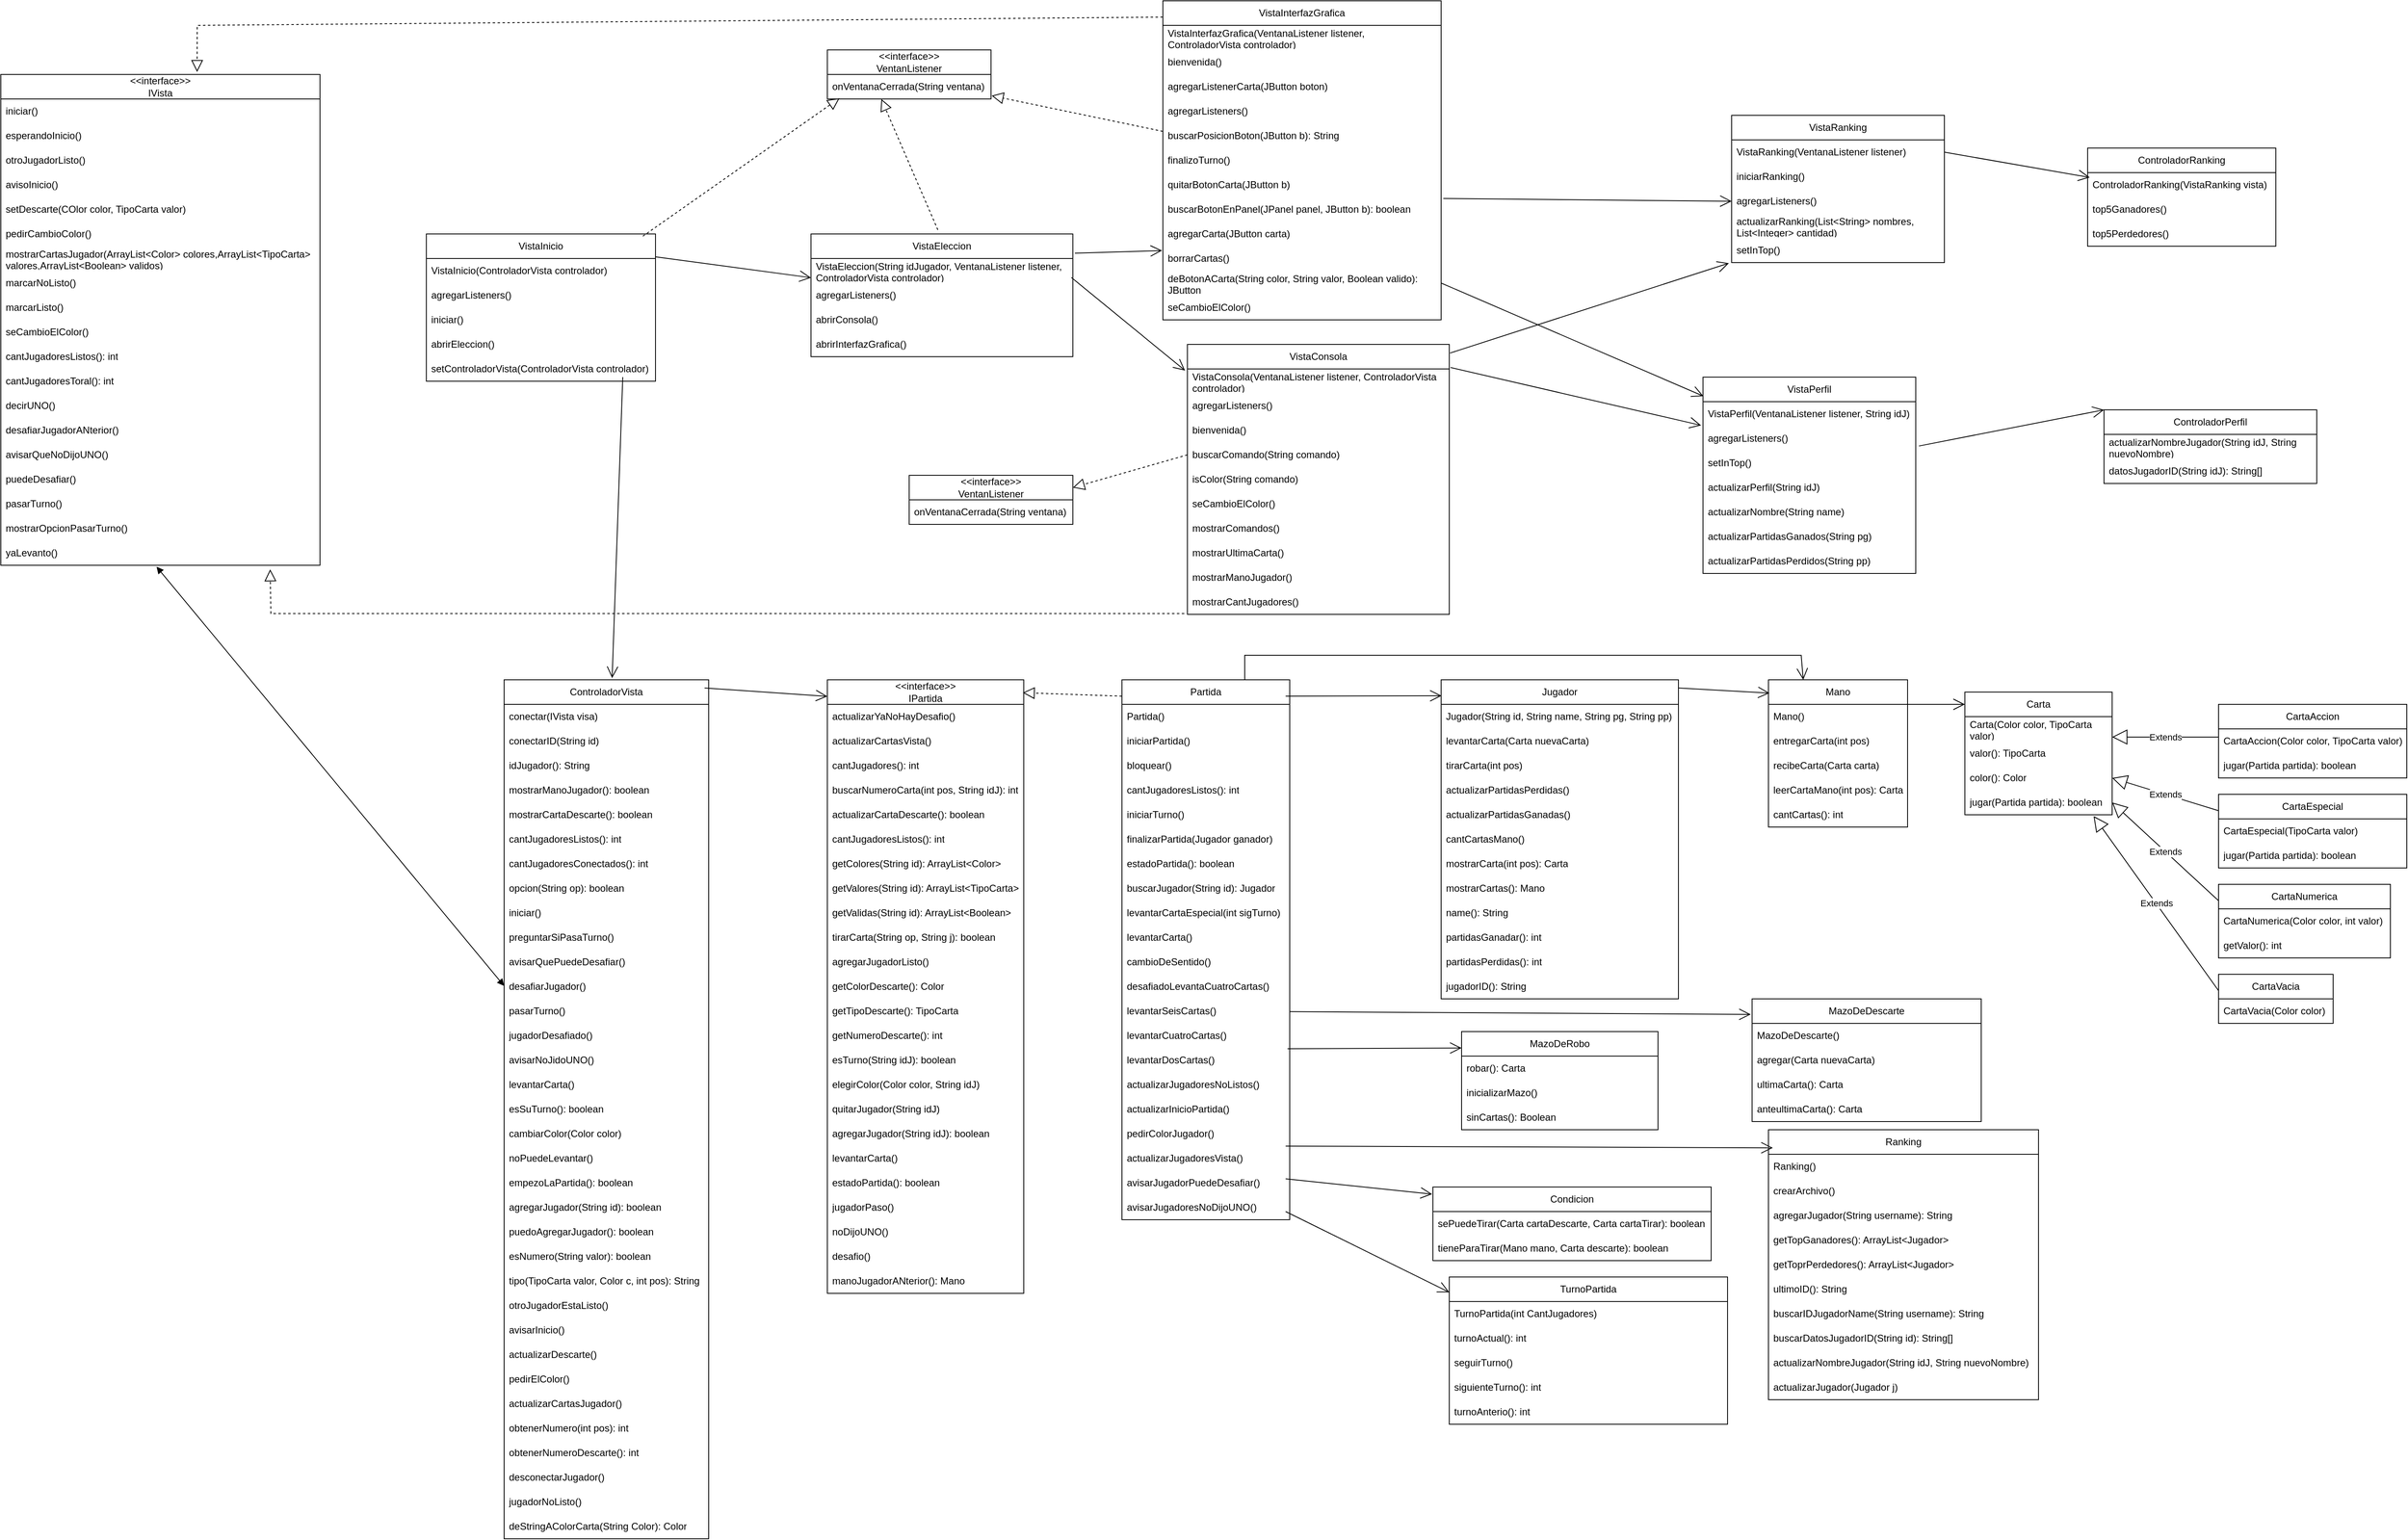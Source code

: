 <mxfile version="24.7.17">
  <diagram name="Página-1" id="-tQlswUNqJCANV342sFl">
    <mxGraphModel dx="3428" dy="3067" grid="1" gridSize="10" guides="1" tooltips="1" connect="1" arrows="1" fold="1" page="1" pageScale="1" pageWidth="827" pageHeight="1169" math="0" shadow="0">
      <root>
        <mxCell id="0" />
        <mxCell id="1" parent="0" />
        <mxCell id="iV-AyZ_ddUfWpIoz6IGY-5" value="ControladorRanking" style="swimlane;fontStyle=0;childLayout=stackLayout;horizontal=1;startSize=30;horizontalStack=0;resizeParent=1;resizeParentMax=0;resizeLast=0;collapsible=1;marginBottom=0;whiteSpace=wrap;html=1;" vertex="1" parent="1">
          <mxGeometry x="2560" y="-910" width="230" height="120" as="geometry" />
        </mxCell>
        <mxCell id="iV-AyZ_ddUfWpIoz6IGY-6" value="ControladorRanking(VistaRanking vista)" style="text;strokeColor=none;fillColor=none;align=left;verticalAlign=middle;spacingLeft=4;spacingRight=4;overflow=hidden;points=[[0,0.5],[1,0.5]];portConstraint=eastwest;rotatable=0;whiteSpace=wrap;html=1;" vertex="1" parent="iV-AyZ_ddUfWpIoz6IGY-5">
          <mxGeometry y="30" width="230" height="30" as="geometry" />
        </mxCell>
        <mxCell id="iV-AyZ_ddUfWpIoz6IGY-7" value="top5Ganadores()" style="text;strokeColor=none;fillColor=none;align=left;verticalAlign=middle;spacingLeft=4;spacingRight=4;overflow=hidden;points=[[0,0.5],[1,0.5]];portConstraint=eastwest;rotatable=0;whiteSpace=wrap;html=1;" vertex="1" parent="iV-AyZ_ddUfWpIoz6IGY-5">
          <mxGeometry y="60" width="230" height="30" as="geometry" />
        </mxCell>
        <mxCell id="iV-AyZ_ddUfWpIoz6IGY-8" value="top5Perdedores()" style="text;strokeColor=none;fillColor=none;align=left;verticalAlign=middle;spacingLeft=4;spacingRight=4;overflow=hidden;points=[[0,0.5],[1,0.5]];portConstraint=eastwest;rotatable=0;whiteSpace=wrap;html=1;" vertex="1" parent="iV-AyZ_ddUfWpIoz6IGY-5">
          <mxGeometry y="90" width="230" height="30" as="geometry" />
        </mxCell>
        <mxCell id="iV-AyZ_ddUfWpIoz6IGY-12" value="ControladorVista" style="swimlane;fontStyle=0;childLayout=stackLayout;horizontal=1;startSize=30;horizontalStack=0;resizeParent=1;resizeParentMax=0;resizeLast=0;collapsible=1;marginBottom=0;whiteSpace=wrap;html=1;" vertex="1" parent="1">
          <mxGeometry x="625" y="-260" width="250" height="1050" as="geometry" />
        </mxCell>
        <mxCell id="iV-AyZ_ddUfWpIoz6IGY-13" value="conectar(IVista visa)" style="text;strokeColor=none;fillColor=none;align=left;verticalAlign=middle;spacingLeft=4;spacingRight=4;overflow=hidden;points=[[0,0.5],[1,0.5]];portConstraint=eastwest;rotatable=0;whiteSpace=wrap;html=1;" vertex="1" parent="iV-AyZ_ddUfWpIoz6IGY-12">
          <mxGeometry y="30" width="250" height="30" as="geometry" />
        </mxCell>
        <mxCell id="iV-AyZ_ddUfWpIoz6IGY-14" value="conectarID(String id)" style="text;strokeColor=none;fillColor=none;align=left;verticalAlign=middle;spacingLeft=4;spacingRight=4;overflow=hidden;points=[[0,0.5],[1,0.5]];portConstraint=eastwest;rotatable=0;whiteSpace=wrap;html=1;" vertex="1" parent="iV-AyZ_ddUfWpIoz6IGY-12">
          <mxGeometry y="60" width="250" height="30" as="geometry" />
        </mxCell>
        <mxCell id="iV-AyZ_ddUfWpIoz6IGY-15" value="idJugador(): String" style="text;strokeColor=none;fillColor=none;align=left;verticalAlign=middle;spacingLeft=4;spacingRight=4;overflow=hidden;points=[[0,0.5],[1,0.5]];portConstraint=eastwest;rotatable=0;whiteSpace=wrap;html=1;" vertex="1" parent="iV-AyZ_ddUfWpIoz6IGY-12">
          <mxGeometry y="90" width="250" height="30" as="geometry" />
        </mxCell>
        <mxCell id="iV-AyZ_ddUfWpIoz6IGY-18" value="mostrarManoJugador(): boolean" style="text;strokeColor=none;fillColor=none;align=left;verticalAlign=middle;spacingLeft=4;spacingRight=4;overflow=hidden;points=[[0,0.5],[1,0.5]];portConstraint=eastwest;rotatable=0;whiteSpace=wrap;html=1;" vertex="1" parent="iV-AyZ_ddUfWpIoz6IGY-12">
          <mxGeometry y="120" width="250" height="30" as="geometry" />
        </mxCell>
        <mxCell id="iV-AyZ_ddUfWpIoz6IGY-20" value="mostrarCartaDescarte(): boolean" style="text;strokeColor=none;fillColor=none;align=left;verticalAlign=middle;spacingLeft=4;spacingRight=4;overflow=hidden;points=[[0,0.5],[1,0.5]];portConstraint=eastwest;rotatable=0;whiteSpace=wrap;html=1;" vertex="1" parent="iV-AyZ_ddUfWpIoz6IGY-12">
          <mxGeometry y="150" width="250" height="30" as="geometry" />
        </mxCell>
        <mxCell id="iV-AyZ_ddUfWpIoz6IGY-19" value="cantJugadoresListos(): int" style="text;strokeColor=none;fillColor=none;align=left;verticalAlign=middle;spacingLeft=4;spacingRight=4;overflow=hidden;points=[[0,0.5],[1,0.5]];portConstraint=eastwest;rotatable=0;whiteSpace=wrap;html=1;" vertex="1" parent="iV-AyZ_ddUfWpIoz6IGY-12">
          <mxGeometry y="180" width="250" height="30" as="geometry" />
        </mxCell>
        <mxCell id="iV-AyZ_ddUfWpIoz6IGY-17" value="cantJugadoresConectados(): int" style="text;strokeColor=none;fillColor=none;align=left;verticalAlign=middle;spacingLeft=4;spacingRight=4;overflow=hidden;points=[[0,0.5],[1,0.5]];portConstraint=eastwest;rotatable=0;whiteSpace=wrap;html=1;" vertex="1" parent="iV-AyZ_ddUfWpIoz6IGY-12">
          <mxGeometry y="210" width="250" height="30" as="geometry" />
        </mxCell>
        <mxCell id="iV-AyZ_ddUfWpIoz6IGY-16" value="opcion(String op): boolean" style="text;strokeColor=none;fillColor=none;align=left;verticalAlign=middle;spacingLeft=4;spacingRight=4;overflow=hidden;points=[[0,0.5],[1,0.5]];portConstraint=eastwest;rotatable=0;whiteSpace=wrap;html=1;" vertex="1" parent="iV-AyZ_ddUfWpIoz6IGY-12">
          <mxGeometry y="240" width="250" height="30" as="geometry" />
        </mxCell>
        <mxCell id="iV-AyZ_ddUfWpIoz6IGY-23" value="iniciar()" style="text;strokeColor=none;fillColor=none;align=left;verticalAlign=middle;spacingLeft=4;spacingRight=4;overflow=hidden;points=[[0,0.5],[1,0.5]];portConstraint=eastwest;rotatable=0;whiteSpace=wrap;html=1;" vertex="1" parent="iV-AyZ_ddUfWpIoz6IGY-12">
          <mxGeometry y="270" width="250" height="30" as="geometry" />
        </mxCell>
        <mxCell id="iV-AyZ_ddUfWpIoz6IGY-25" value="preguntarSiPasaTurno()" style="text;strokeColor=none;fillColor=none;align=left;verticalAlign=middle;spacingLeft=4;spacingRight=4;overflow=hidden;points=[[0,0.5],[1,0.5]];portConstraint=eastwest;rotatable=0;whiteSpace=wrap;html=1;" vertex="1" parent="iV-AyZ_ddUfWpIoz6IGY-12">
          <mxGeometry y="300" width="250" height="30" as="geometry" />
        </mxCell>
        <mxCell id="iV-AyZ_ddUfWpIoz6IGY-26" value="avisarQuePuedeDesafiar()" style="text;strokeColor=none;fillColor=none;align=left;verticalAlign=middle;spacingLeft=4;spacingRight=4;overflow=hidden;points=[[0,0.5],[1,0.5]];portConstraint=eastwest;rotatable=0;whiteSpace=wrap;html=1;" vertex="1" parent="iV-AyZ_ddUfWpIoz6IGY-12">
          <mxGeometry y="330" width="250" height="30" as="geometry" />
        </mxCell>
        <mxCell id="iV-AyZ_ddUfWpIoz6IGY-24" value="desafiarJugador()" style="text;strokeColor=none;fillColor=none;align=left;verticalAlign=middle;spacingLeft=4;spacingRight=4;overflow=hidden;points=[[0,0.5],[1,0.5]];portConstraint=eastwest;rotatable=0;whiteSpace=wrap;html=1;" vertex="1" parent="iV-AyZ_ddUfWpIoz6IGY-12">
          <mxGeometry y="360" width="250" height="30" as="geometry" />
        </mxCell>
        <mxCell id="iV-AyZ_ddUfWpIoz6IGY-22" value="pasarTurno()" style="text;strokeColor=none;fillColor=none;align=left;verticalAlign=middle;spacingLeft=4;spacingRight=4;overflow=hidden;points=[[0,0.5],[1,0.5]];portConstraint=eastwest;rotatable=0;whiteSpace=wrap;html=1;" vertex="1" parent="iV-AyZ_ddUfWpIoz6IGY-12">
          <mxGeometry y="390" width="250" height="30" as="geometry" />
        </mxCell>
        <mxCell id="iV-AyZ_ddUfWpIoz6IGY-21" value="jugadorDesafiado()" style="text;strokeColor=none;fillColor=none;align=left;verticalAlign=middle;spacingLeft=4;spacingRight=4;overflow=hidden;points=[[0,0.5],[1,0.5]];portConstraint=eastwest;rotatable=0;whiteSpace=wrap;html=1;" vertex="1" parent="iV-AyZ_ddUfWpIoz6IGY-12">
          <mxGeometry y="420" width="250" height="30" as="geometry" />
        </mxCell>
        <mxCell id="iV-AyZ_ddUfWpIoz6IGY-28" value="avisarNoJidoUNO()" style="text;strokeColor=none;fillColor=none;align=left;verticalAlign=middle;spacingLeft=4;spacingRight=4;overflow=hidden;points=[[0,0.5],[1,0.5]];portConstraint=eastwest;rotatable=0;whiteSpace=wrap;html=1;" vertex="1" parent="iV-AyZ_ddUfWpIoz6IGY-12">
          <mxGeometry y="450" width="250" height="30" as="geometry" />
        </mxCell>
        <mxCell id="iV-AyZ_ddUfWpIoz6IGY-31" value="levantarCarta()" style="text;strokeColor=none;fillColor=none;align=left;verticalAlign=middle;spacingLeft=4;spacingRight=4;overflow=hidden;points=[[0,0.5],[1,0.5]];portConstraint=eastwest;rotatable=0;whiteSpace=wrap;html=1;" vertex="1" parent="iV-AyZ_ddUfWpIoz6IGY-12">
          <mxGeometry y="480" width="250" height="30" as="geometry" />
        </mxCell>
        <mxCell id="iV-AyZ_ddUfWpIoz6IGY-33" value="esSuTurno(): boolean" style="text;strokeColor=none;fillColor=none;align=left;verticalAlign=middle;spacingLeft=4;spacingRight=4;overflow=hidden;points=[[0,0.5],[1,0.5]];portConstraint=eastwest;rotatable=0;whiteSpace=wrap;html=1;" vertex="1" parent="iV-AyZ_ddUfWpIoz6IGY-12">
          <mxGeometry y="510" width="250" height="30" as="geometry" />
        </mxCell>
        <mxCell id="iV-AyZ_ddUfWpIoz6IGY-32" value="cambiarColor(Color color)" style="text;strokeColor=none;fillColor=none;align=left;verticalAlign=middle;spacingLeft=4;spacingRight=4;overflow=hidden;points=[[0,0.5],[1,0.5]];portConstraint=eastwest;rotatable=0;whiteSpace=wrap;html=1;" vertex="1" parent="iV-AyZ_ddUfWpIoz6IGY-12">
          <mxGeometry y="540" width="250" height="30" as="geometry" />
        </mxCell>
        <mxCell id="iV-AyZ_ddUfWpIoz6IGY-230" value="noPuedeLevantar()" style="text;strokeColor=none;fillColor=none;align=left;verticalAlign=middle;spacingLeft=4;spacingRight=4;overflow=hidden;points=[[0,0.5],[1,0.5]];portConstraint=eastwest;rotatable=0;whiteSpace=wrap;html=1;" vertex="1" parent="iV-AyZ_ddUfWpIoz6IGY-12">
          <mxGeometry y="570" width="250" height="30" as="geometry" />
        </mxCell>
        <mxCell id="iV-AyZ_ddUfWpIoz6IGY-30" value="empezoLaPartida(): boolean" style="text;strokeColor=none;fillColor=none;align=left;verticalAlign=middle;spacingLeft=4;spacingRight=4;overflow=hidden;points=[[0,0.5],[1,0.5]];portConstraint=eastwest;rotatable=0;whiteSpace=wrap;html=1;" vertex="1" parent="iV-AyZ_ddUfWpIoz6IGY-12">
          <mxGeometry y="600" width="250" height="30" as="geometry" />
        </mxCell>
        <mxCell id="iV-AyZ_ddUfWpIoz6IGY-29" value="agregarJugador(String id): boolean" style="text;strokeColor=none;fillColor=none;align=left;verticalAlign=middle;spacingLeft=4;spacingRight=4;overflow=hidden;points=[[0,0.5],[1,0.5]];portConstraint=eastwest;rotatable=0;whiteSpace=wrap;html=1;" vertex="1" parent="iV-AyZ_ddUfWpIoz6IGY-12">
          <mxGeometry y="630" width="250" height="30" as="geometry" />
        </mxCell>
        <mxCell id="iV-AyZ_ddUfWpIoz6IGY-27" value="puedoAgregarJugador(): boolean" style="text;strokeColor=none;fillColor=none;align=left;verticalAlign=middle;spacingLeft=4;spacingRight=4;overflow=hidden;points=[[0,0.5],[1,0.5]];portConstraint=eastwest;rotatable=0;whiteSpace=wrap;html=1;" vertex="1" parent="iV-AyZ_ddUfWpIoz6IGY-12">
          <mxGeometry y="660" width="250" height="30" as="geometry" />
        </mxCell>
        <mxCell id="iV-AyZ_ddUfWpIoz6IGY-37" value="esNumero(String valor): boolean" style="text;strokeColor=none;fillColor=none;align=left;verticalAlign=middle;spacingLeft=4;spacingRight=4;overflow=hidden;points=[[0,0.5],[1,0.5]];portConstraint=eastwest;rotatable=0;whiteSpace=wrap;html=1;" vertex="1" parent="iV-AyZ_ddUfWpIoz6IGY-12">
          <mxGeometry y="690" width="250" height="30" as="geometry" />
        </mxCell>
        <mxCell id="iV-AyZ_ddUfWpIoz6IGY-39" value="tipo(TipoCarta valor, Color c, int pos): String" style="text;strokeColor=none;fillColor=none;align=left;verticalAlign=middle;spacingLeft=4;spacingRight=4;overflow=hidden;points=[[0,0.5],[1,0.5]];portConstraint=eastwest;rotatable=0;whiteSpace=wrap;html=1;" vertex="1" parent="iV-AyZ_ddUfWpIoz6IGY-12">
          <mxGeometry y="720" width="250" height="30" as="geometry" />
        </mxCell>
        <mxCell id="iV-AyZ_ddUfWpIoz6IGY-38" value="otroJugadorEstaListo()" style="text;strokeColor=none;fillColor=none;align=left;verticalAlign=middle;spacingLeft=4;spacingRight=4;overflow=hidden;points=[[0,0.5],[1,0.5]];portConstraint=eastwest;rotatable=0;whiteSpace=wrap;html=1;" vertex="1" parent="iV-AyZ_ddUfWpIoz6IGY-12">
          <mxGeometry y="750" width="250" height="30" as="geometry" />
        </mxCell>
        <mxCell id="iV-AyZ_ddUfWpIoz6IGY-36" value="avisarInicio()" style="text;strokeColor=none;fillColor=none;align=left;verticalAlign=middle;spacingLeft=4;spacingRight=4;overflow=hidden;points=[[0,0.5],[1,0.5]];portConstraint=eastwest;rotatable=0;whiteSpace=wrap;html=1;" vertex="1" parent="iV-AyZ_ddUfWpIoz6IGY-12">
          <mxGeometry y="780" width="250" height="30" as="geometry" />
        </mxCell>
        <mxCell id="iV-AyZ_ddUfWpIoz6IGY-35" value="actualizarDescarte()" style="text;strokeColor=none;fillColor=none;align=left;verticalAlign=middle;spacingLeft=4;spacingRight=4;overflow=hidden;points=[[0,0.5],[1,0.5]];portConstraint=eastwest;rotatable=0;whiteSpace=wrap;html=1;" vertex="1" parent="iV-AyZ_ddUfWpIoz6IGY-12">
          <mxGeometry y="810" width="250" height="30" as="geometry" />
        </mxCell>
        <mxCell id="iV-AyZ_ddUfWpIoz6IGY-34" value="pedirElColor()" style="text;strokeColor=none;fillColor=none;align=left;verticalAlign=middle;spacingLeft=4;spacingRight=4;overflow=hidden;points=[[0,0.5],[1,0.5]];portConstraint=eastwest;rotatable=0;whiteSpace=wrap;html=1;" vertex="1" parent="iV-AyZ_ddUfWpIoz6IGY-12">
          <mxGeometry y="840" width="250" height="30" as="geometry" />
        </mxCell>
        <mxCell id="iV-AyZ_ddUfWpIoz6IGY-41" value="actualizarCartasJugador()" style="text;strokeColor=none;fillColor=none;align=left;verticalAlign=middle;spacingLeft=4;spacingRight=4;overflow=hidden;points=[[0,0.5],[1,0.5]];portConstraint=eastwest;rotatable=0;whiteSpace=wrap;html=1;" vertex="1" parent="iV-AyZ_ddUfWpIoz6IGY-12">
          <mxGeometry y="870" width="250" height="30" as="geometry" />
        </mxCell>
        <mxCell id="iV-AyZ_ddUfWpIoz6IGY-45" value="obtenerNumero(int pos): int" style="text;strokeColor=none;fillColor=none;align=left;verticalAlign=middle;spacingLeft=4;spacingRight=4;overflow=hidden;points=[[0,0.5],[1,0.5]];portConstraint=eastwest;rotatable=0;whiteSpace=wrap;html=1;" vertex="1" parent="iV-AyZ_ddUfWpIoz6IGY-12">
          <mxGeometry y="900" width="250" height="30" as="geometry" />
        </mxCell>
        <mxCell id="iV-AyZ_ddUfWpIoz6IGY-44" value="obtenerNumeroDescarte(): int" style="text;strokeColor=none;fillColor=none;align=left;verticalAlign=middle;spacingLeft=4;spacingRight=4;overflow=hidden;points=[[0,0.5],[1,0.5]];portConstraint=eastwest;rotatable=0;whiteSpace=wrap;html=1;" vertex="1" parent="iV-AyZ_ddUfWpIoz6IGY-12">
          <mxGeometry y="930" width="250" height="30" as="geometry" />
        </mxCell>
        <mxCell id="iV-AyZ_ddUfWpIoz6IGY-43" value="desconectarJugador()" style="text;strokeColor=none;fillColor=none;align=left;verticalAlign=middle;spacingLeft=4;spacingRight=4;overflow=hidden;points=[[0,0.5],[1,0.5]];portConstraint=eastwest;rotatable=0;whiteSpace=wrap;html=1;" vertex="1" parent="iV-AyZ_ddUfWpIoz6IGY-12">
          <mxGeometry y="960" width="250" height="30" as="geometry" />
        </mxCell>
        <mxCell id="iV-AyZ_ddUfWpIoz6IGY-42" value="jugadorNoListo()" style="text;strokeColor=none;fillColor=none;align=left;verticalAlign=middle;spacingLeft=4;spacingRight=4;overflow=hidden;points=[[0,0.5],[1,0.5]];portConstraint=eastwest;rotatable=0;whiteSpace=wrap;html=1;" vertex="1" parent="iV-AyZ_ddUfWpIoz6IGY-12">
          <mxGeometry y="990" width="250" height="30" as="geometry" />
        </mxCell>
        <mxCell id="iV-AyZ_ddUfWpIoz6IGY-40" value="deStringAColorCarta(String Color): Color" style="text;strokeColor=none;fillColor=none;align=left;verticalAlign=middle;spacingLeft=4;spacingRight=4;overflow=hidden;points=[[0,0.5],[1,0.5]];portConstraint=eastwest;rotatable=0;whiteSpace=wrap;html=1;" vertex="1" parent="iV-AyZ_ddUfWpIoz6IGY-12">
          <mxGeometry y="1020" width="250" height="30" as="geometry" />
        </mxCell>
        <mxCell id="iV-AyZ_ddUfWpIoz6IGY-46" value="&amp;lt;&amp;lt;interface&amp;gt;&amp;gt;&lt;div&gt;VentanListener&lt;/div&gt;" style="swimlane;fontStyle=0;childLayout=stackLayout;horizontal=1;startSize=30;horizontalStack=0;resizeParent=1;resizeParentMax=0;resizeLast=0;collapsible=1;marginBottom=0;whiteSpace=wrap;html=1;" vertex="1" parent="1">
          <mxGeometry x="1020" y="-1030" width="200" height="60" as="geometry" />
        </mxCell>
        <mxCell id="iV-AyZ_ddUfWpIoz6IGY-47" value="onVentanaCerrada(String ventana)" style="text;strokeColor=none;fillColor=none;align=left;verticalAlign=middle;spacingLeft=4;spacingRight=4;overflow=hidden;points=[[0,0.5],[1,0.5]];portConstraint=eastwest;rotatable=0;whiteSpace=wrap;html=1;" vertex="1" parent="iV-AyZ_ddUfWpIoz6IGY-46">
          <mxGeometry y="30" width="200" height="30" as="geometry" />
        </mxCell>
        <mxCell id="iV-AyZ_ddUfWpIoz6IGY-50" value="Condicion" style="swimlane;fontStyle=0;childLayout=stackLayout;horizontal=1;startSize=30;horizontalStack=0;resizeParent=1;resizeParentMax=0;resizeLast=0;collapsible=1;marginBottom=0;whiteSpace=wrap;html=1;" vertex="1" parent="1">
          <mxGeometry x="1760" y="360" width="340" height="90" as="geometry" />
        </mxCell>
        <mxCell id="iV-AyZ_ddUfWpIoz6IGY-51" value="sePuedeTirar(Carta cartaDescarte, Carta cartaTirar): boolean" style="text;strokeColor=none;fillColor=none;align=left;verticalAlign=middle;spacingLeft=4;spacingRight=4;overflow=hidden;points=[[0,0.5],[1,0.5]];portConstraint=eastwest;rotatable=0;whiteSpace=wrap;html=1;" vertex="1" parent="iV-AyZ_ddUfWpIoz6IGY-50">
          <mxGeometry y="30" width="340" height="30" as="geometry" />
        </mxCell>
        <mxCell id="iV-AyZ_ddUfWpIoz6IGY-52" value="tieneParaTirar(Mano mano, Carta descarte): boolean" style="text;strokeColor=none;fillColor=none;align=left;verticalAlign=middle;spacingLeft=4;spacingRight=4;overflow=hidden;points=[[0,0.5],[1,0.5]];portConstraint=eastwest;rotatable=0;whiteSpace=wrap;html=1;" vertex="1" parent="iV-AyZ_ddUfWpIoz6IGY-50">
          <mxGeometry y="60" width="340" height="30" as="geometry" />
        </mxCell>
        <mxCell id="iV-AyZ_ddUfWpIoz6IGY-55" value="&amp;lt;&amp;lt;interface&amp;gt;&amp;gt;&lt;div&gt;IPartida&lt;/div&gt;" style="swimlane;fontStyle=0;childLayout=stackLayout;horizontal=1;startSize=30;horizontalStack=0;resizeParent=1;resizeParentMax=0;resizeLast=0;collapsible=1;marginBottom=0;whiteSpace=wrap;html=1;" vertex="1" parent="1">
          <mxGeometry x="1020" y="-260" width="240" height="750" as="geometry" />
        </mxCell>
        <mxCell id="iV-AyZ_ddUfWpIoz6IGY-56" value="actualizarYaNoHayDesafio()" style="text;strokeColor=none;fillColor=none;align=left;verticalAlign=middle;spacingLeft=4;spacingRight=4;overflow=hidden;points=[[0,0.5],[1,0.5]];portConstraint=eastwest;rotatable=0;whiteSpace=wrap;html=1;" vertex="1" parent="iV-AyZ_ddUfWpIoz6IGY-55">
          <mxGeometry y="30" width="240" height="30" as="geometry" />
        </mxCell>
        <mxCell id="iV-AyZ_ddUfWpIoz6IGY-57" value="actualizarCartasVista()" style="text;strokeColor=none;fillColor=none;align=left;verticalAlign=middle;spacingLeft=4;spacingRight=4;overflow=hidden;points=[[0,0.5],[1,0.5]];portConstraint=eastwest;rotatable=0;whiteSpace=wrap;html=1;" vertex="1" parent="iV-AyZ_ddUfWpIoz6IGY-55">
          <mxGeometry y="60" width="240" height="30" as="geometry" />
        </mxCell>
        <mxCell id="iV-AyZ_ddUfWpIoz6IGY-58" value="cantJugadores(): int" style="text;strokeColor=none;fillColor=none;align=left;verticalAlign=middle;spacingLeft=4;spacingRight=4;overflow=hidden;points=[[0,0.5],[1,0.5]];portConstraint=eastwest;rotatable=0;whiteSpace=wrap;html=1;" vertex="1" parent="iV-AyZ_ddUfWpIoz6IGY-55">
          <mxGeometry y="90" width="240" height="30" as="geometry" />
        </mxCell>
        <mxCell id="iV-AyZ_ddUfWpIoz6IGY-62" value="buscarNumeroCarta(int pos, String idJ): int" style="text;strokeColor=none;fillColor=none;align=left;verticalAlign=middle;spacingLeft=4;spacingRight=4;overflow=hidden;points=[[0,0.5],[1,0.5]];portConstraint=eastwest;rotatable=0;whiteSpace=wrap;html=1;" vertex="1" parent="iV-AyZ_ddUfWpIoz6IGY-55">
          <mxGeometry y="120" width="240" height="30" as="geometry" />
        </mxCell>
        <mxCell id="iV-AyZ_ddUfWpIoz6IGY-64" value="actualizarCartaDescarte(): boolean" style="text;strokeColor=none;fillColor=none;align=left;verticalAlign=middle;spacingLeft=4;spacingRight=4;overflow=hidden;points=[[0,0.5],[1,0.5]];portConstraint=eastwest;rotatable=0;whiteSpace=wrap;html=1;" vertex="1" parent="iV-AyZ_ddUfWpIoz6IGY-55">
          <mxGeometry y="150" width="240" height="30" as="geometry" />
        </mxCell>
        <mxCell id="iV-AyZ_ddUfWpIoz6IGY-63" value="cantJugadoresListos(): int" style="text;strokeColor=none;fillColor=none;align=left;verticalAlign=middle;spacingLeft=4;spacingRight=4;overflow=hidden;points=[[0,0.5],[1,0.5]];portConstraint=eastwest;rotatable=0;whiteSpace=wrap;html=1;" vertex="1" parent="iV-AyZ_ddUfWpIoz6IGY-55">
          <mxGeometry y="180" width="240" height="30" as="geometry" />
        </mxCell>
        <mxCell id="iV-AyZ_ddUfWpIoz6IGY-61" value="getColores(String id): ArrayList&amp;lt;Color&amp;gt;" style="text;strokeColor=none;fillColor=none;align=left;verticalAlign=middle;spacingLeft=4;spacingRight=4;overflow=hidden;points=[[0,0.5],[1,0.5]];portConstraint=eastwest;rotatable=0;whiteSpace=wrap;html=1;" vertex="1" parent="iV-AyZ_ddUfWpIoz6IGY-55">
          <mxGeometry y="210" width="240" height="30" as="geometry" />
        </mxCell>
        <mxCell id="iV-AyZ_ddUfWpIoz6IGY-60" value="getValores(String id): ArrayList&amp;lt;TipoCarta&amp;gt;" style="text;strokeColor=none;fillColor=none;align=left;verticalAlign=middle;spacingLeft=4;spacingRight=4;overflow=hidden;points=[[0,0.5],[1,0.5]];portConstraint=eastwest;rotatable=0;whiteSpace=wrap;html=1;" vertex="1" parent="iV-AyZ_ddUfWpIoz6IGY-55">
          <mxGeometry y="240" width="240" height="30" as="geometry" />
        </mxCell>
        <mxCell id="iV-AyZ_ddUfWpIoz6IGY-59" value="getValidas(String id): ArrayList&amp;lt;Boolean&amp;gt;" style="text;strokeColor=none;fillColor=none;align=left;verticalAlign=middle;spacingLeft=4;spacingRight=4;overflow=hidden;points=[[0,0.5],[1,0.5]];portConstraint=eastwest;rotatable=0;whiteSpace=wrap;html=1;" vertex="1" parent="iV-AyZ_ddUfWpIoz6IGY-55">
          <mxGeometry y="270" width="240" height="30" as="geometry" />
        </mxCell>
        <mxCell id="iV-AyZ_ddUfWpIoz6IGY-70" value="tirarCarta(String op, String j): boolean" style="text;strokeColor=none;fillColor=none;align=left;verticalAlign=middle;spacingLeft=4;spacingRight=4;overflow=hidden;points=[[0,0.5],[1,0.5]];portConstraint=eastwest;rotatable=0;whiteSpace=wrap;html=1;" vertex="1" parent="iV-AyZ_ddUfWpIoz6IGY-55">
          <mxGeometry y="300" width="240" height="30" as="geometry" />
        </mxCell>
        <mxCell id="iV-AyZ_ddUfWpIoz6IGY-83" value="agregarJugadorListo()" style="text;strokeColor=none;fillColor=none;align=left;verticalAlign=middle;spacingLeft=4;spacingRight=4;overflow=hidden;points=[[0,0.5],[1,0.5]];portConstraint=eastwest;rotatable=0;whiteSpace=wrap;html=1;" vertex="1" parent="iV-AyZ_ddUfWpIoz6IGY-55">
          <mxGeometry y="330" width="240" height="30" as="geometry" />
        </mxCell>
        <mxCell id="iV-AyZ_ddUfWpIoz6IGY-85" value="getColorDescarte(): Color" style="text;strokeColor=none;fillColor=none;align=left;verticalAlign=middle;spacingLeft=4;spacingRight=4;overflow=hidden;points=[[0,0.5],[1,0.5]];portConstraint=eastwest;rotatable=0;whiteSpace=wrap;html=1;" vertex="1" parent="iV-AyZ_ddUfWpIoz6IGY-55">
          <mxGeometry y="360" width="240" height="30" as="geometry" />
        </mxCell>
        <mxCell id="iV-AyZ_ddUfWpIoz6IGY-87" value="getTipoDescarte(): TipoCarta" style="text;strokeColor=none;fillColor=none;align=left;verticalAlign=middle;spacingLeft=4;spacingRight=4;overflow=hidden;points=[[0,0.5],[1,0.5]];portConstraint=eastwest;rotatable=0;whiteSpace=wrap;html=1;" vertex="1" parent="iV-AyZ_ddUfWpIoz6IGY-55">
          <mxGeometry y="390" width="240" height="30" as="geometry" />
        </mxCell>
        <mxCell id="iV-AyZ_ddUfWpIoz6IGY-86" value="getNumeroDescarte(): int" style="text;strokeColor=none;fillColor=none;align=left;verticalAlign=middle;spacingLeft=4;spacingRight=4;overflow=hidden;points=[[0,0.5],[1,0.5]];portConstraint=eastwest;rotatable=0;whiteSpace=wrap;html=1;" vertex="1" parent="iV-AyZ_ddUfWpIoz6IGY-55">
          <mxGeometry y="420" width="240" height="30" as="geometry" />
        </mxCell>
        <mxCell id="iV-AyZ_ddUfWpIoz6IGY-84" value="esTurno(String idJ): boolean" style="text;strokeColor=none;fillColor=none;align=left;verticalAlign=middle;spacingLeft=4;spacingRight=4;overflow=hidden;points=[[0,0.5],[1,0.5]];portConstraint=eastwest;rotatable=0;whiteSpace=wrap;html=1;" vertex="1" parent="iV-AyZ_ddUfWpIoz6IGY-55">
          <mxGeometry y="450" width="240" height="30" as="geometry" />
        </mxCell>
        <mxCell id="iV-AyZ_ddUfWpIoz6IGY-88" value="elegirColor(Color color, String idJ)" style="text;strokeColor=none;fillColor=none;align=left;verticalAlign=middle;spacingLeft=4;spacingRight=4;overflow=hidden;points=[[0,0.5],[1,0.5]];portConstraint=eastwest;rotatable=0;whiteSpace=wrap;html=1;" vertex="1" parent="iV-AyZ_ddUfWpIoz6IGY-55">
          <mxGeometry y="480" width="240" height="30" as="geometry" />
        </mxCell>
        <mxCell id="iV-AyZ_ddUfWpIoz6IGY-92" value="quitarJugador(String idJ)" style="text;strokeColor=none;fillColor=none;align=left;verticalAlign=middle;spacingLeft=4;spacingRight=4;overflow=hidden;points=[[0,0.5],[1,0.5]];portConstraint=eastwest;rotatable=0;whiteSpace=wrap;html=1;" vertex="1" parent="iV-AyZ_ddUfWpIoz6IGY-55">
          <mxGeometry y="510" width="240" height="30" as="geometry" />
        </mxCell>
        <mxCell id="iV-AyZ_ddUfWpIoz6IGY-91" value="agregarJugador(String idJ): boolean" style="text;strokeColor=none;fillColor=none;align=left;verticalAlign=middle;spacingLeft=4;spacingRight=4;overflow=hidden;points=[[0,0.5],[1,0.5]];portConstraint=eastwest;rotatable=0;whiteSpace=wrap;html=1;" vertex="1" parent="iV-AyZ_ddUfWpIoz6IGY-55">
          <mxGeometry y="540" width="240" height="30" as="geometry" />
        </mxCell>
        <mxCell id="iV-AyZ_ddUfWpIoz6IGY-90" value="levantarCarta()" style="text;strokeColor=none;fillColor=none;align=left;verticalAlign=middle;spacingLeft=4;spacingRight=4;overflow=hidden;points=[[0,0.5],[1,0.5]];portConstraint=eastwest;rotatable=0;whiteSpace=wrap;html=1;" vertex="1" parent="iV-AyZ_ddUfWpIoz6IGY-55">
          <mxGeometry y="570" width="240" height="30" as="geometry" />
        </mxCell>
        <mxCell id="iV-AyZ_ddUfWpIoz6IGY-89" value="estadoPartida(): boolean" style="text;strokeColor=none;fillColor=none;align=left;verticalAlign=middle;spacingLeft=4;spacingRight=4;overflow=hidden;points=[[0,0.5],[1,0.5]];portConstraint=eastwest;rotatable=0;whiteSpace=wrap;html=1;" vertex="1" parent="iV-AyZ_ddUfWpIoz6IGY-55">
          <mxGeometry y="600" width="240" height="30" as="geometry" />
        </mxCell>
        <mxCell id="iV-AyZ_ddUfWpIoz6IGY-98" value="jugadorPaso()" style="text;strokeColor=none;fillColor=none;align=left;verticalAlign=middle;spacingLeft=4;spacingRight=4;overflow=hidden;points=[[0,0.5],[1,0.5]];portConstraint=eastwest;rotatable=0;whiteSpace=wrap;html=1;" vertex="1" parent="iV-AyZ_ddUfWpIoz6IGY-55">
          <mxGeometry y="630" width="240" height="30" as="geometry" />
        </mxCell>
        <mxCell id="iV-AyZ_ddUfWpIoz6IGY-97" value="noDijoUNO()" style="text;strokeColor=none;fillColor=none;align=left;verticalAlign=middle;spacingLeft=4;spacingRight=4;overflow=hidden;points=[[0,0.5],[1,0.5]];portConstraint=eastwest;rotatable=0;whiteSpace=wrap;html=1;" vertex="1" parent="iV-AyZ_ddUfWpIoz6IGY-55">
          <mxGeometry y="660" width="240" height="30" as="geometry" />
        </mxCell>
        <mxCell id="iV-AyZ_ddUfWpIoz6IGY-96" value="desafio()" style="text;strokeColor=none;fillColor=none;align=left;verticalAlign=middle;spacingLeft=4;spacingRight=4;overflow=hidden;points=[[0,0.5],[1,0.5]];portConstraint=eastwest;rotatable=0;whiteSpace=wrap;html=1;" vertex="1" parent="iV-AyZ_ddUfWpIoz6IGY-55">
          <mxGeometry y="690" width="240" height="30" as="geometry" />
        </mxCell>
        <mxCell id="iV-AyZ_ddUfWpIoz6IGY-95" value="manoJugadorANterior(): Mano" style="text;strokeColor=none;fillColor=none;align=left;verticalAlign=middle;spacingLeft=4;spacingRight=4;overflow=hidden;points=[[0,0.5],[1,0.5]];portConstraint=eastwest;rotatable=0;whiteSpace=wrap;html=1;" vertex="1" parent="iV-AyZ_ddUfWpIoz6IGY-55">
          <mxGeometry y="720" width="240" height="30" as="geometry" />
        </mxCell>
        <mxCell id="iV-AyZ_ddUfWpIoz6IGY-99" value="Partida" style="swimlane;fontStyle=0;childLayout=stackLayout;horizontal=1;startSize=30;horizontalStack=0;resizeParent=1;resizeParentMax=0;resizeLast=0;collapsible=1;marginBottom=0;whiteSpace=wrap;html=1;" vertex="1" parent="1">
          <mxGeometry x="1380" y="-260" width="205" height="660" as="geometry" />
        </mxCell>
        <mxCell id="iV-AyZ_ddUfWpIoz6IGY-284" value="" style="endArrow=block;dashed=1;endFill=0;endSize=12;html=1;rounded=0;entryX=0.995;entryY=0.021;entryDx=0;entryDy=0;entryPerimeter=0;" edge="1" parent="iV-AyZ_ddUfWpIoz6IGY-99" target="iV-AyZ_ddUfWpIoz6IGY-55">
          <mxGeometry width="160" relative="1" as="geometry">
            <mxPoint y="20" as="sourcePoint" />
            <mxPoint x="160" y="20" as="targetPoint" />
          </mxGeometry>
        </mxCell>
        <mxCell id="iV-AyZ_ddUfWpIoz6IGY-316" value="" style="endArrow=open;endFill=1;endSize=12;html=1;rounded=0;entryX=0.25;entryY=0;entryDx=0;entryDy=0;" edge="1" parent="iV-AyZ_ddUfWpIoz6IGY-99" target="iV-AyZ_ddUfWpIoz6IGY-141">
          <mxGeometry width="160" relative="1" as="geometry">
            <mxPoint x="150" as="sourcePoint" />
            <mxPoint x="310" as="targetPoint" />
            <Array as="points">
              <mxPoint x="150" y="-30" />
              <mxPoint x="830" y="-30" />
            </Array>
          </mxGeometry>
        </mxCell>
        <mxCell id="iV-AyZ_ddUfWpIoz6IGY-317" value="" style="endArrow=open;endFill=1;endSize=12;html=1;rounded=0;entryX=0.002;entryY=0.05;entryDx=0;entryDy=0;entryPerimeter=0;" edge="1" parent="iV-AyZ_ddUfWpIoz6IGY-99" target="iV-AyZ_ddUfWpIoz6IGY-128">
          <mxGeometry width="160" relative="1" as="geometry">
            <mxPoint x="200" y="20" as="sourcePoint" />
            <mxPoint x="360" y="20" as="targetPoint" />
          </mxGeometry>
        </mxCell>
        <mxCell id="iV-AyZ_ddUfWpIoz6IGY-100" value="Partida()" style="text;strokeColor=none;fillColor=none;align=left;verticalAlign=middle;spacingLeft=4;spacingRight=4;overflow=hidden;points=[[0,0.5],[1,0.5]];portConstraint=eastwest;rotatable=0;whiteSpace=wrap;html=1;" vertex="1" parent="iV-AyZ_ddUfWpIoz6IGY-99">
          <mxGeometry y="30" width="205" height="30" as="geometry" />
        </mxCell>
        <mxCell id="iV-AyZ_ddUfWpIoz6IGY-101" value="iniciarPartida()" style="text;strokeColor=none;fillColor=none;align=left;verticalAlign=middle;spacingLeft=4;spacingRight=4;overflow=hidden;points=[[0,0.5],[1,0.5]];portConstraint=eastwest;rotatable=0;whiteSpace=wrap;html=1;" vertex="1" parent="iV-AyZ_ddUfWpIoz6IGY-99">
          <mxGeometry y="60" width="205" height="30" as="geometry" />
        </mxCell>
        <mxCell id="iV-AyZ_ddUfWpIoz6IGY-102" value="bloquear()" style="text;strokeColor=none;fillColor=none;align=left;verticalAlign=middle;spacingLeft=4;spacingRight=4;overflow=hidden;points=[[0,0.5],[1,0.5]];portConstraint=eastwest;rotatable=0;whiteSpace=wrap;html=1;" vertex="1" parent="iV-AyZ_ddUfWpIoz6IGY-99">
          <mxGeometry y="90" width="205" height="30" as="geometry" />
        </mxCell>
        <mxCell id="iV-AyZ_ddUfWpIoz6IGY-104" value="cantJugadoresListos(): int" style="text;strokeColor=none;fillColor=none;align=left;verticalAlign=middle;spacingLeft=4;spacingRight=4;overflow=hidden;points=[[0,0.5],[1,0.5]];portConstraint=eastwest;rotatable=0;whiteSpace=wrap;html=1;" vertex="1" parent="iV-AyZ_ddUfWpIoz6IGY-99">
          <mxGeometry y="120" width="205" height="30" as="geometry" />
        </mxCell>
        <mxCell id="iV-AyZ_ddUfWpIoz6IGY-106" value="iniciarTurno()" style="text;strokeColor=none;fillColor=none;align=left;verticalAlign=middle;spacingLeft=4;spacingRight=4;overflow=hidden;points=[[0,0.5],[1,0.5]];portConstraint=eastwest;rotatable=0;whiteSpace=wrap;html=1;" vertex="1" parent="iV-AyZ_ddUfWpIoz6IGY-99">
          <mxGeometry y="150" width="205" height="30" as="geometry" />
        </mxCell>
        <mxCell id="iV-AyZ_ddUfWpIoz6IGY-111" value="finalizarPartida(Jugador ganador)" style="text;strokeColor=none;fillColor=none;align=left;verticalAlign=middle;spacingLeft=4;spacingRight=4;overflow=hidden;points=[[0,0.5],[1,0.5]];portConstraint=eastwest;rotatable=0;whiteSpace=wrap;html=1;" vertex="1" parent="iV-AyZ_ddUfWpIoz6IGY-99">
          <mxGeometry y="180" width="205" height="30" as="geometry" />
        </mxCell>
        <mxCell id="iV-AyZ_ddUfWpIoz6IGY-112" value="estadoPartida(): boolean" style="text;strokeColor=none;fillColor=none;align=left;verticalAlign=middle;spacingLeft=4;spacingRight=4;overflow=hidden;points=[[0,0.5],[1,0.5]];portConstraint=eastwest;rotatable=0;whiteSpace=wrap;html=1;" vertex="1" parent="iV-AyZ_ddUfWpIoz6IGY-99">
          <mxGeometry y="210" width="205" height="30" as="geometry" />
        </mxCell>
        <mxCell id="iV-AyZ_ddUfWpIoz6IGY-110" value="buscarJugador(String id): Jugador" style="text;strokeColor=none;fillColor=none;align=left;verticalAlign=middle;spacingLeft=4;spacingRight=4;overflow=hidden;points=[[0,0.5],[1,0.5]];portConstraint=eastwest;rotatable=0;whiteSpace=wrap;html=1;" vertex="1" parent="iV-AyZ_ddUfWpIoz6IGY-99">
          <mxGeometry y="240" width="205" height="30" as="geometry" />
        </mxCell>
        <mxCell id="iV-AyZ_ddUfWpIoz6IGY-109" value="levantarCartaEspecial(int sigTurno)" style="text;strokeColor=none;fillColor=none;align=left;verticalAlign=middle;spacingLeft=4;spacingRight=4;overflow=hidden;points=[[0,0.5],[1,0.5]];portConstraint=eastwest;rotatable=0;whiteSpace=wrap;html=1;" vertex="1" parent="iV-AyZ_ddUfWpIoz6IGY-99">
          <mxGeometry y="270" width="205" height="30" as="geometry" />
        </mxCell>
        <mxCell id="iV-AyZ_ddUfWpIoz6IGY-108" value="levantarCarta()" style="text;strokeColor=none;fillColor=none;align=left;verticalAlign=middle;spacingLeft=4;spacingRight=4;overflow=hidden;points=[[0,0.5],[1,0.5]];portConstraint=eastwest;rotatable=0;whiteSpace=wrap;html=1;" vertex="1" parent="iV-AyZ_ddUfWpIoz6IGY-99">
          <mxGeometry y="300" width="205" height="30" as="geometry" />
        </mxCell>
        <mxCell id="iV-AyZ_ddUfWpIoz6IGY-107" value="cambioDeSentido()" style="text;strokeColor=none;fillColor=none;align=left;verticalAlign=middle;spacingLeft=4;spacingRight=4;overflow=hidden;points=[[0,0.5],[1,0.5]];portConstraint=eastwest;rotatable=0;whiteSpace=wrap;html=1;" vertex="1" parent="iV-AyZ_ddUfWpIoz6IGY-99">
          <mxGeometry y="330" width="205" height="30" as="geometry" />
        </mxCell>
        <mxCell id="iV-AyZ_ddUfWpIoz6IGY-105" value="desafiadoLevantaCuatroCartas()" style="text;strokeColor=none;fillColor=none;align=left;verticalAlign=middle;spacingLeft=4;spacingRight=4;overflow=hidden;points=[[0,0.5],[1,0.5]];portConstraint=eastwest;rotatable=0;whiteSpace=wrap;html=1;" vertex="1" parent="iV-AyZ_ddUfWpIoz6IGY-99">
          <mxGeometry y="360" width="205" height="30" as="geometry" />
        </mxCell>
        <mxCell id="iV-AyZ_ddUfWpIoz6IGY-113" value="levantarSeisCartas()" style="text;strokeColor=none;fillColor=none;align=left;verticalAlign=middle;spacingLeft=4;spacingRight=4;overflow=hidden;points=[[0,0.5],[1,0.5]];portConstraint=eastwest;rotatable=0;whiteSpace=wrap;html=1;" vertex="1" parent="iV-AyZ_ddUfWpIoz6IGY-99">
          <mxGeometry y="390" width="205" height="30" as="geometry" />
        </mxCell>
        <mxCell id="iV-AyZ_ddUfWpIoz6IGY-116" value="levantarCuatroCartas()" style="text;strokeColor=none;fillColor=none;align=left;verticalAlign=middle;spacingLeft=4;spacingRight=4;overflow=hidden;points=[[0,0.5],[1,0.5]];portConstraint=eastwest;rotatable=0;whiteSpace=wrap;html=1;" vertex="1" parent="iV-AyZ_ddUfWpIoz6IGY-99">
          <mxGeometry y="420" width="205" height="30" as="geometry" />
        </mxCell>
        <mxCell id="iV-AyZ_ddUfWpIoz6IGY-120" value="levantarDosCartas()" style="text;strokeColor=none;fillColor=none;align=left;verticalAlign=middle;spacingLeft=4;spacingRight=4;overflow=hidden;points=[[0,0.5],[1,0.5]];portConstraint=eastwest;rotatable=0;whiteSpace=wrap;html=1;" vertex="1" parent="iV-AyZ_ddUfWpIoz6IGY-99">
          <mxGeometry y="450" width="205" height="30" as="geometry" />
        </mxCell>
        <mxCell id="iV-AyZ_ddUfWpIoz6IGY-119" value="actualizarJugadoresNoListos()" style="text;strokeColor=none;fillColor=none;align=left;verticalAlign=middle;spacingLeft=4;spacingRight=4;overflow=hidden;points=[[0,0.5],[1,0.5]];portConstraint=eastwest;rotatable=0;whiteSpace=wrap;html=1;" vertex="1" parent="iV-AyZ_ddUfWpIoz6IGY-99">
          <mxGeometry y="480" width="205" height="30" as="geometry" />
        </mxCell>
        <mxCell id="iV-AyZ_ddUfWpIoz6IGY-118" value="actualizarInicioPartida()" style="text;strokeColor=none;fillColor=none;align=left;verticalAlign=middle;spacingLeft=4;spacingRight=4;overflow=hidden;points=[[0,0.5],[1,0.5]];portConstraint=eastwest;rotatable=0;whiteSpace=wrap;html=1;" vertex="1" parent="iV-AyZ_ddUfWpIoz6IGY-99">
          <mxGeometry y="510" width="205" height="30" as="geometry" />
        </mxCell>
        <mxCell id="iV-AyZ_ddUfWpIoz6IGY-117" value="pedirColorJugador()" style="text;strokeColor=none;fillColor=none;align=left;verticalAlign=middle;spacingLeft=4;spacingRight=4;overflow=hidden;points=[[0,0.5],[1,0.5]];portConstraint=eastwest;rotatable=0;whiteSpace=wrap;html=1;" vertex="1" parent="iV-AyZ_ddUfWpIoz6IGY-99">
          <mxGeometry y="540" width="205" height="30" as="geometry" />
        </mxCell>
        <mxCell id="iV-AyZ_ddUfWpIoz6IGY-115" value="actualizarJugadoresVista()" style="text;strokeColor=none;fillColor=none;align=left;verticalAlign=middle;spacingLeft=4;spacingRight=4;overflow=hidden;points=[[0,0.5],[1,0.5]];portConstraint=eastwest;rotatable=0;whiteSpace=wrap;html=1;" vertex="1" parent="iV-AyZ_ddUfWpIoz6IGY-99">
          <mxGeometry y="570" width="205" height="30" as="geometry" />
        </mxCell>
        <mxCell id="iV-AyZ_ddUfWpIoz6IGY-114" value="avisarJugadorPuedeDesafiar()" style="text;strokeColor=none;fillColor=none;align=left;verticalAlign=middle;spacingLeft=4;spacingRight=4;overflow=hidden;points=[[0,0.5],[1,0.5]];portConstraint=eastwest;rotatable=0;whiteSpace=wrap;html=1;" vertex="1" parent="iV-AyZ_ddUfWpIoz6IGY-99">
          <mxGeometry y="600" width="205" height="30" as="geometry" />
        </mxCell>
        <mxCell id="iV-AyZ_ddUfWpIoz6IGY-103" value="avisarJugadoresNoDijoUNO()" style="text;strokeColor=none;fillColor=none;align=left;verticalAlign=middle;spacingLeft=4;spacingRight=4;overflow=hidden;points=[[0,0.5],[1,0.5]];portConstraint=eastwest;rotatable=0;whiteSpace=wrap;html=1;" vertex="1" parent="iV-AyZ_ddUfWpIoz6IGY-99">
          <mxGeometry y="630" width="205" height="30" as="geometry" />
        </mxCell>
        <mxCell id="iV-AyZ_ddUfWpIoz6IGY-350" value="" style="endArrow=open;endFill=1;endSize=12;html=1;rounded=0;entryX=0;entryY=0.104;entryDx=0;entryDy=0;entryPerimeter=0;" edge="1" parent="iV-AyZ_ddUfWpIoz6IGY-99" target="iV-AyZ_ddUfWpIoz6IGY-171">
          <mxGeometry width="160" relative="1" as="geometry">
            <mxPoint x="200" y="650" as="sourcePoint" />
            <mxPoint x="360" y="650" as="targetPoint" />
          </mxGeometry>
        </mxCell>
        <mxCell id="iV-AyZ_ddUfWpIoz6IGY-128" value="Jugador" style="swimlane;fontStyle=0;childLayout=stackLayout;horizontal=1;startSize=30;horizontalStack=0;resizeParent=1;resizeParentMax=0;resizeLast=0;collapsible=1;marginBottom=0;whiteSpace=wrap;html=1;" vertex="1" parent="1">
          <mxGeometry x="1770" y="-260" width="290" height="390" as="geometry" />
        </mxCell>
        <mxCell id="iV-AyZ_ddUfWpIoz6IGY-129" value="Jugador(String id, String name, String pg, String pp)" style="text;strokeColor=none;fillColor=none;align=left;verticalAlign=middle;spacingLeft=4;spacingRight=4;overflow=hidden;points=[[0,0.5],[1,0.5]];portConstraint=eastwest;rotatable=0;whiteSpace=wrap;html=1;" vertex="1" parent="iV-AyZ_ddUfWpIoz6IGY-128">
          <mxGeometry y="30" width="290" height="30" as="geometry" />
        </mxCell>
        <mxCell id="iV-AyZ_ddUfWpIoz6IGY-130" value="levantarCarta(Carta nuevaCarta)" style="text;strokeColor=none;fillColor=none;align=left;verticalAlign=middle;spacingLeft=4;spacingRight=4;overflow=hidden;points=[[0,0.5],[1,0.5]];portConstraint=eastwest;rotatable=0;whiteSpace=wrap;html=1;" vertex="1" parent="iV-AyZ_ddUfWpIoz6IGY-128">
          <mxGeometry y="60" width="290" height="30" as="geometry" />
        </mxCell>
        <mxCell id="iV-AyZ_ddUfWpIoz6IGY-132" value="tirarCarta(int pos)" style="text;strokeColor=none;fillColor=none;align=left;verticalAlign=middle;spacingLeft=4;spacingRight=4;overflow=hidden;points=[[0,0.5],[1,0.5]];portConstraint=eastwest;rotatable=0;whiteSpace=wrap;html=1;" vertex="1" parent="iV-AyZ_ddUfWpIoz6IGY-128">
          <mxGeometry y="90" width="290" height="30" as="geometry" />
        </mxCell>
        <mxCell id="iV-AyZ_ddUfWpIoz6IGY-134" value="actualizarPartidasPerdidas()" style="text;strokeColor=none;fillColor=none;align=left;verticalAlign=middle;spacingLeft=4;spacingRight=4;overflow=hidden;points=[[0,0.5],[1,0.5]];portConstraint=eastwest;rotatable=0;whiteSpace=wrap;html=1;" vertex="1" parent="iV-AyZ_ddUfWpIoz6IGY-128">
          <mxGeometry y="120" width="290" height="30" as="geometry" />
        </mxCell>
        <mxCell id="iV-AyZ_ddUfWpIoz6IGY-137" value="actualizarPartidasGanadas()" style="text;strokeColor=none;fillColor=none;align=left;verticalAlign=middle;spacingLeft=4;spacingRight=4;overflow=hidden;points=[[0,0.5],[1,0.5]];portConstraint=eastwest;rotatable=0;whiteSpace=wrap;html=1;" vertex="1" parent="iV-AyZ_ddUfWpIoz6IGY-128">
          <mxGeometry y="150" width="290" height="30" as="geometry" />
        </mxCell>
        <mxCell id="iV-AyZ_ddUfWpIoz6IGY-138" value="cantCartasMano()" style="text;strokeColor=none;fillColor=none;align=left;verticalAlign=middle;spacingLeft=4;spacingRight=4;overflow=hidden;points=[[0,0.5],[1,0.5]];portConstraint=eastwest;rotatable=0;whiteSpace=wrap;html=1;" vertex="1" parent="iV-AyZ_ddUfWpIoz6IGY-128">
          <mxGeometry y="180" width="290" height="30" as="geometry" />
        </mxCell>
        <mxCell id="iV-AyZ_ddUfWpIoz6IGY-136" value="mostrarCarta(int pos): Carta" style="text;strokeColor=none;fillColor=none;align=left;verticalAlign=middle;spacingLeft=4;spacingRight=4;overflow=hidden;points=[[0,0.5],[1,0.5]];portConstraint=eastwest;rotatable=0;whiteSpace=wrap;html=1;" vertex="1" parent="iV-AyZ_ddUfWpIoz6IGY-128">
          <mxGeometry y="210" width="290" height="30" as="geometry" />
        </mxCell>
        <mxCell id="iV-AyZ_ddUfWpIoz6IGY-135" value="mostrarCartas(): Mano" style="text;strokeColor=none;fillColor=none;align=left;verticalAlign=middle;spacingLeft=4;spacingRight=4;overflow=hidden;points=[[0,0.5],[1,0.5]];portConstraint=eastwest;rotatable=0;whiteSpace=wrap;html=1;" vertex="1" parent="iV-AyZ_ddUfWpIoz6IGY-128">
          <mxGeometry y="240" width="290" height="30" as="geometry" />
        </mxCell>
        <mxCell id="iV-AyZ_ddUfWpIoz6IGY-133" value="name(): String" style="text;strokeColor=none;fillColor=none;align=left;verticalAlign=middle;spacingLeft=4;spacingRight=4;overflow=hidden;points=[[0,0.5],[1,0.5]];portConstraint=eastwest;rotatable=0;whiteSpace=wrap;html=1;" vertex="1" parent="iV-AyZ_ddUfWpIoz6IGY-128">
          <mxGeometry y="270" width="290" height="30" as="geometry" />
        </mxCell>
        <mxCell id="iV-AyZ_ddUfWpIoz6IGY-139" value="partidasGanadar(): int" style="text;strokeColor=none;fillColor=none;align=left;verticalAlign=middle;spacingLeft=4;spacingRight=4;overflow=hidden;points=[[0,0.5],[1,0.5]];portConstraint=eastwest;rotatable=0;whiteSpace=wrap;html=1;" vertex="1" parent="iV-AyZ_ddUfWpIoz6IGY-128">
          <mxGeometry y="300" width="290" height="30" as="geometry" />
        </mxCell>
        <mxCell id="iV-AyZ_ddUfWpIoz6IGY-140" value="partidasPerdidas(): int" style="text;strokeColor=none;fillColor=none;align=left;verticalAlign=middle;spacingLeft=4;spacingRight=4;overflow=hidden;points=[[0,0.5],[1,0.5]];portConstraint=eastwest;rotatable=0;whiteSpace=wrap;html=1;" vertex="1" parent="iV-AyZ_ddUfWpIoz6IGY-128">
          <mxGeometry y="330" width="290" height="30" as="geometry" />
        </mxCell>
        <mxCell id="iV-AyZ_ddUfWpIoz6IGY-131" value="jugadorID(): String" style="text;strokeColor=none;fillColor=none;align=left;verticalAlign=middle;spacingLeft=4;spacingRight=4;overflow=hidden;points=[[0,0.5],[1,0.5]];portConstraint=eastwest;rotatable=0;whiteSpace=wrap;html=1;" vertex="1" parent="iV-AyZ_ddUfWpIoz6IGY-128">
          <mxGeometry y="360" width="290" height="30" as="geometry" />
        </mxCell>
        <mxCell id="iV-AyZ_ddUfWpIoz6IGY-141" value="Mano" style="swimlane;fontStyle=0;childLayout=stackLayout;horizontal=1;startSize=30;horizontalStack=0;resizeParent=1;resizeParentMax=0;resizeLast=0;collapsible=1;marginBottom=0;whiteSpace=wrap;html=1;" vertex="1" parent="1">
          <mxGeometry x="2170" y="-260" width="170" height="180" as="geometry" />
        </mxCell>
        <mxCell id="iV-AyZ_ddUfWpIoz6IGY-142" value="Mano()" style="text;strokeColor=none;fillColor=none;align=left;verticalAlign=middle;spacingLeft=4;spacingRight=4;overflow=hidden;points=[[0,0.5],[1,0.5]];portConstraint=eastwest;rotatable=0;whiteSpace=wrap;html=1;" vertex="1" parent="iV-AyZ_ddUfWpIoz6IGY-141">
          <mxGeometry y="30" width="170" height="30" as="geometry" />
        </mxCell>
        <mxCell id="iV-AyZ_ddUfWpIoz6IGY-143" value="entregarCarta(int pos)" style="text;strokeColor=none;fillColor=none;align=left;verticalAlign=middle;spacingLeft=4;spacingRight=4;overflow=hidden;points=[[0,0.5],[1,0.5]];portConstraint=eastwest;rotatable=0;whiteSpace=wrap;html=1;" vertex="1" parent="iV-AyZ_ddUfWpIoz6IGY-141">
          <mxGeometry y="60" width="170" height="30" as="geometry" />
        </mxCell>
        <mxCell id="iV-AyZ_ddUfWpIoz6IGY-144" value="recibeCarta(Carta carta)" style="text;strokeColor=none;fillColor=none;align=left;verticalAlign=middle;spacingLeft=4;spacingRight=4;overflow=hidden;points=[[0,0.5],[1,0.5]];portConstraint=eastwest;rotatable=0;whiteSpace=wrap;html=1;" vertex="1" parent="iV-AyZ_ddUfWpIoz6IGY-141">
          <mxGeometry y="90" width="170" height="30" as="geometry" />
        </mxCell>
        <mxCell id="iV-AyZ_ddUfWpIoz6IGY-146" value="leerCartaMano(int pos): Carta" style="text;strokeColor=none;fillColor=none;align=left;verticalAlign=middle;spacingLeft=4;spacingRight=4;overflow=hidden;points=[[0,0.5],[1,0.5]];portConstraint=eastwest;rotatable=0;whiteSpace=wrap;html=1;" vertex="1" parent="iV-AyZ_ddUfWpIoz6IGY-141">
          <mxGeometry y="120" width="170" height="30" as="geometry" />
        </mxCell>
        <mxCell id="iV-AyZ_ddUfWpIoz6IGY-145" value="cantCartas(): int" style="text;strokeColor=none;fillColor=none;align=left;verticalAlign=middle;spacingLeft=4;spacingRight=4;overflow=hidden;points=[[0,0.5],[1,0.5]];portConstraint=eastwest;rotatable=0;whiteSpace=wrap;html=1;" vertex="1" parent="iV-AyZ_ddUfWpIoz6IGY-141">
          <mxGeometry y="150" width="170" height="30" as="geometry" />
        </mxCell>
        <mxCell id="iV-AyZ_ddUfWpIoz6IGY-147" value="MazoDeDescarte" style="swimlane;fontStyle=0;childLayout=stackLayout;horizontal=1;startSize=30;horizontalStack=0;resizeParent=1;resizeParentMax=0;resizeLast=0;collapsible=1;marginBottom=0;whiteSpace=wrap;html=1;" vertex="1" parent="1">
          <mxGeometry x="2150" y="130" width="280" height="150" as="geometry" />
        </mxCell>
        <mxCell id="iV-AyZ_ddUfWpIoz6IGY-148" value="MazoDeDescarte()" style="text;strokeColor=none;fillColor=none;align=left;verticalAlign=middle;spacingLeft=4;spacingRight=4;overflow=hidden;points=[[0,0.5],[1,0.5]];portConstraint=eastwest;rotatable=0;whiteSpace=wrap;html=1;" vertex="1" parent="iV-AyZ_ddUfWpIoz6IGY-147">
          <mxGeometry y="30" width="280" height="30" as="geometry" />
        </mxCell>
        <mxCell id="iV-AyZ_ddUfWpIoz6IGY-149" value="agregar(Carta nuevaCarta)" style="text;strokeColor=none;fillColor=none;align=left;verticalAlign=middle;spacingLeft=4;spacingRight=4;overflow=hidden;points=[[0,0.5],[1,0.5]];portConstraint=eastwest;rotatable=0;whiteSpace=wrap;html=1;" vertex="1" parent="iV-AyZ_ddUfWpIoz6IGY-147">
          <mxGeometry y="60" width="280" height="30" as="geometry" />
        </mxCell>
        <mxCell id="iV-AyZ_ddUfWpIoz6IGY-150" value="ultimaCarta(): Carta" style="text;strokeColor=none;fillColor=none;align=left;verticalAlign=middle;spacingLeft=4;spacingRight=4;overflow=hidden;points=[[0,0.5],[1,0.5]];portConstraint=eastwest;rotatable=0;whiteSpace=wrap;html=1;" vertex="1" parent="iV-AyZ_ddUfWpIoz6IGY-147">
          <mxGeometry y="90" width="280" height="30" as="geometry" />
        </mxCell>
        <mxCell id="iV-AyZ_ddUfWpIoz6IGY-153" value="anteultimaCarta(): Carta" style="text;strokeColor=none;fillColor=none;align=left;verticalAlign=middle;spacingLeft=4;spacingRight=4;overflow=hidden;points=[[0,0.5],[1,0.5]];portConstraint=eastwest;rotatable=0;whiteSpace=wrap;html=1;" vertex="1" parent="iV-AyZ_ddUfWpIoz6IGY-147">
          <mxGeometry y="120" width="280" height="30" as="geometry" />
        </mxCell>
        <mxCell id="iV-AyZ_ddUfWpIoz6IGY-156" value="MazoDeRobo" style="swimlane;fontStyle=0;childLayout=stackLayout;horizontal=1;startSize=30;horizontalStack=0;resizeParent=1;resizeParentMax=0;resizeLast=0;collapsible=1;marginBottom=0;whiteSpace=wrap;html=1;" vertex="1" parent="1">
          <mxGeometry x="1795" y="170" width="240" height="120" as="geometry" />
        </mxCell>
        <mxCell id="iV-AyZ_ddUfWpIoz6IGY-157" value="robar(): Carta" style="text;strokeColor=none;fillColor=none;align=left;verticalAlign=middle;spacingLeft=4;spacingRight=4;overflow=hidden;points=[[0,0.5],[1,0.5]];portConstraint=eastwest;rotatable=0;whiteSpace=wrap;html=1;" vertex="1" parent="iV-AyZ_ddUfWpIoz6IGY-156">
          <mxGeometry y="30" width="240" height="30" as="geometry" />
        </mxCell>
        <mxCell id="iV-AyZ_ddUfWpIoz6IGY-158" value="inicializarMazo()" style="text;strokeColor=none;fillColor=none;align=left;verticalAlign=middle;spacingLeft=4;spacingRight=4;overflow=hidden;points=[[0,0.5],[1,0.5]];portConstraint=eastwest;rotatable=0;whiteSpace=wrap;html=1;" vertex="1" parent="iV-AyZ_ddUfWpIoz6IGY-156">
          <mxGeometry y="60" width="240" height="30" as="geometry" />
        </mxCell>
        <mxCell id="iV-AyZ_ddUfWpIoz6IGY-159" value="sinCartas(): Boolean" style="text;strokeColor=none;fillColor=none;align=left;verticalAlign=middle;spacingLeft=4;spacingRight=4;overflow=hidden;points=[[0,0.5],[1,0.5]];portConstraint=eastwest;rotatable=0;whiteSpace=wrap;html=1;" vertex="1" parent="iV-AyZ_ddUfWpIoz6IGY-156">
          <mxGeometry y="90" width="240" height="30" as="geometry" />
        </mxCell>
        <mxCell id="iV-AyZ_ddUfWpIoz6IGY-160" value="Ranking" style="swimlane;fontStyle=0;childLayout=stackLayout;horizontal=1;startSize=30;horizontalStack=0;resizeParent=1;resizeParentMax=0;resizeLast=0;collapsible=1;marginBottom=0;whiteSpace=wrap;html=1;" vertex="1" parent="1">
          <mxGeometry x="2170" y="290" width="330" height="330" as="geometry" />
        </mxCell>
        <mxCell id="iV-AyZ_ddUfWpIoz6IGY-161" value="Ranking()" style="text;strokeColor=none;fillColor=none;align=left;verticalAlign=middle;spacingLeft=4;spacingRight=4;overflow=hidden;points=[[0,0.5],[1,0.5]];portConstraint=eastwest;rotatable=0;whiteSpace=wrap;html=1;" vertex="1" parent="iV-AyZ_ddUfWpIoz6IGY-160">
          <mxGeometry y="30" width="330" height="30" as="geometry" />
        </mxCell>
        <mxCell id="iV-AyZ_ddUfWpIoz6IGY-162" value="crearArchivo()" style="text;strokeColor=none;fillColor=none;align=left;verticalAlign=middle;spacingLeft=4;spacingRight=4;overflow=hidden;points=[[0,0.5],[1,0.5]];portConstraint=eastwest;rotatable=0;whiteSpace=wrap;html=1;" vertex="1" parent="iV-AyZ_ddUfWpIoz6IGY-160">
          <mxGeometry y="60" width="330" height="30" as="geometry" />
        </mxCell>
        <mxCell id="iV-AyZ_ddUfWpIoz6IGY-163" value="agregarJugador(String username): String" style="text;strokeColor=none;fillColor=none;align=left;verticalAlign=middle;spacingLeft=4;spacingRight=4;overflow=hidden;points=[[0,0.5],[1,0.5]];portConstraint=eastwest;rotatable=0;whiteSpace=wrap;html=1;" vertex="1" parent="iV-AyZ_ddUfWpIoz6IGY-160">
          <mxGeometry y="90" width="330" height="30" as="geometry" />
        </mxCell>
        <mxCell id="iV-AyZ_ddUfWpIoz6IGY-166" value="getTopGanadores(): ArrayList&amp;lt;Jugador&amp;gt;" style="text;strokeColor=none;fillColor=none;align=left;verticalAlign=middle;spacingLeft=4;spacingRight=4;overflow=hidden;points=[[0,0.5],[1,0.5]];portConstraint=eastwest;rotatable=0;whiteSpace=wrap;html=1;" vertex="1" parent="iV-AyZ_ddUfWpIoz6IGY-160">
          <mxGeometry y="120" width="330" height="30" as="geometry" />
        </mxCell>
        <mxCell id="iV-AyZ_ddUfWpIoz6IGY-169" value="getToprPerdedores(): ArrayList&amp;lt;Jugador&amp;gt;" style="text;strokeColor=none;fillColor=none;align=left;verticalAlign=middle;spacingLeft=4;spacingRight=4;overflow=hidden;points=[[0,0.5],[1,0.5]];portConstraint=eastwest;rotatable=0;whiteSpace=wrap;html=1;" vertex="1" parent="iV-AyZ_ddUfWpIoz6IGY-160">
          <mxGeometry y="150" width="330" height="30" as="geometry" />
        </mxCell>
        <mxCell id="iV-AyZ_ddUfWpIoz6IGY-168" value="ultimoID(): String" style="text;strokeColor=none;fillColor=none;align=left;verticalAlign=middle;spacingLeft=4;spacingRight=4;overflow=hidden;points=[[0,0.5],[1,0.5]];portConstraint=eastwest;rotatable=0;whiteSpace=wrap;html=1;" vertex="1" parent="iV-AyZ_ddUfWpIoz6IGY-160">
          <mxGeometry y="180" width="330" height="30" as="geometry" />
        </mxCell>
        <mxCell id="iV-AyZ_ddUfWpIoz6IGY-167" value="buscarIDJugadorName(String username): String" style="text;strokeColor=none;fillColor=none;align=left;verticalAlign=middle;spacingLeft=4;spacingRight=4;overflow=hidden;points=[[0,0.5],[1,0.5]];portConstraint=eastwest;rotatable=0;whiteSpace=wrap;html=1;" vertex="1" parent="iV-AyZ_ddUfWpIoz6IGY-160">
          <mxGeometry y="210" width="330" height="30" as="geometry" />
        </mxCell>
        <mxCell id="iV-AyZ_ddUfWpIoz6IGY-165" value="buscarDatosJugadorID(String id): String[]" style="text;strokeColor=none;fillColor=none;align=left;verticalAlign=middle;spacingLeft=4;spacingRight=4;overflow=hidden;points=[[0,0.5],[1,0.5]];portConstraint=eastwest;rotatable=0;whiteSpace=wrap;html=1;" vertex="1" parent="iV-AyZ_ddUfWpIoz6IGY-160">
          <mxGeometry y="240" width="330" height="30" as="geometry" />
        </mxCell>
        <mxCell id="iV-AyZ_ddUfWpIoz6IGY-164" value="actualizarNombreJugador(String idJ, String nuevoNombre)" style="text;strokeColor=none;fillColor=none;align=left;verticalAlign=middle;spacingLeft=4;spacingRight=4;overflow=hidden;points=[[0,0.5],[1,0.5]];portConstraint=eastwest;rotatable=0;whiteSpace=wrap;html=1;" vertex="1" parent="iV-AyZ_ddUfWpIoz6IGY-160">
          <mxGeometry y="270" width="330" height="30" as="geometry" />
        </mxCell>
        <mxCell id="iV-AyZ_ddUfWpIoz6IGY-170" value="actualizarJugador(Jugador j)" style="text;strokeColor=none;fillColor=none;align=left;verticalAlign=middle;spacingLeft=4;spacingRight=4;overflow=hidden;points=[[0,0.5],[1,0.5]];portConstraint=eastwest;rotatable=0;whiteSpace=wrap;html=1;" vertex="1" parent="iV-AyZ_ddUfWpIoz6IGY-160">
          <mxGeometry y="300" width="330" height="30" as="geometry" />
        </mxCell>
        <mxCell id="iV-AyZ_ddUfWpIoz6IGY-171" value="TurnoPartida" style="swimlane;fontStyle=0;childLayout=stackLayout;horizontal=1;startSize=30;horizontalStack=0;resizeParent=1;resizeParentMax=0;resizeLast=0;collapsible=1;marginBottom=0;whiteSpace=wrap;html=1;" vertex="1" parent="1">
          <mxGeometry x="1780" y="470" width="340" height="180" as="geometry" />
        </mxCell>
        <mxCell id="iV-AyZ_ddUfWpIoz6IGY-172" value="TurnoPartida(int CantJugadores)" style="text;strokeColor=none;fillColor=none;align=left;verticalAlign=middle;spacingLeft=4;spacingRight=4;overflow=hidden;points=[[0,0.5],[1,0.5]];portConstraint=eastwest;rotatable=0;whiteSpace=wrap;html=1;" vertex="1" parent="iV-AyZ_ddUfWpIoz6IGY-171">
          <mxGeometry y="30" width="340" height="30" as="geometry" />
        </mxCell>
        <mxCell id="iV-AyZ_ddUfWpIoz6IGY-175" value="turnoActual(): int" style="text;strokeColor=none;fillColor=none;align=left;verticalAlign=middle;spacingLeft=4;spacingRight=4;overflow=hidden;points=[[0,0.5],[1,0.5]];portConstraint=eastwest;rotatable=0;whiteSpace=wrap;html=1;" vertex="1" parent="iV-AyZ_ddUfWpIoz6IGY-171">
          <mxGeometry y="60" width="340" height="30" as="geometry" />
        </mxCell>
        <mxCell id="iV-AyZ_ddUfWpIoz6IGY-176" value="seguirTurno()" style="text;strokeColor=none;fillColor=none;align=left;verticalAlign=middle;spacingLeft=4;spacingRight=4;overflow=hidden;points=[[0,0.5],[1,0.5]];portConstraint=eastwest;rotatable=0;whiteSpace=wrap;html=1;" vertex="1" parent="iV-AyZ_ddUfWpIoz6IGY-171">
          <mxGeometry y="90" width="340" height="30" as="geometry" />
        </mxCell>
        <mxCell id="iV-AyZ_ddUfWpIoz6IGY-173" value="siguienteTurno(): int" style="text;strokeColor=none;fillColor=none;align=left;verticalAlign=middle;spacingLeft=4;spacingRight=4;overflow=hidden;points=[[0,0.5],[1,0.5]];portConstraint=eastwest;rotatable=0;whiteSpace=wrap;html=1;" vertex="1" parent="iV-AyZ_ddUfWpIoz6IGY-171">
          <mxGeometry y="120" width="340" height="30" as="geometry" />
        </mxCell>
        <mxCell id="iV-AyZ_ddUfWpIoz6IGY-174" value="turnoAnterio(): int" style="text;strokeColor=none;fillColor=none;align=left;verticalAlign=middle;spacingLeft=4;spacingRight=4;overflow=hidden;points=[[0,0.5],[1,0.5]];portConstraint=eastwest;rotatable=0;whiteSpace=wrap;html=1;" vertex="1" parent="iV-AyZ_ddUfWpIoz6IGY-171">
          <mxGeometry y="150" width="340" height="30" as="geometry" />
        </mxCell>
        <mxCell id="iV-AyZ_ddUfWpIoz6IGY-177" value="&amp;lt;&amp;lt;interface&amp;gt;&amp;gt;&lt;div&gt;IVista&lt;/div&gt;" style="swimlane;fontStyle=0;childLayout=stackLayout;horizontal=1;startSize=30;horizontalStack=0;resizeParent=1;resizeParentMax=0;resizeLast=0;collapsible=1;marginBottom=0;whiteSpace=wrap;html=1;" vertex="1" parent="1">
          <mxGeometry x="10" y="-1000" width="390" height="600" as="geometry" />
        </mxCell>
        <mxCell id="iV-AyZ_ddUfWpIoz6IGY-178" value="iniciar()" style="text;strokeColor=none;fillColor=none;align=left;verticalAlign=middle;spacingLeft=4;spacingRight=4;overflow=hidden;points=[[0,0.5],[1,0.5]];portConstraint=eastwest;rotatable=0;whiteSpace=wrap;html=1;" vertex="1" parent="iV-AyZ_ddUfWpIoz6IGY-177">
          <mxGeometry y="30" width="390" height="30" as="geometry" />
        </mxCell>
        <mxCell id="iV-AyZ_ddUfWpIoz6IGY-179" value="esperandoInicio()" style="text;strokeColor=none;fillColor=none;align=left;verticalAlign=middle;spacingLeft=4;spacingRight=4;overflow=hidden;points=[[0,0.5],[1,0.5]];portConstraint=eastwest;rotatable=0;whiteSpace=wrap;html=1;" vertex="1" parent="iV-AyZ_ddUfWpIoz6IGY-177">
          <mxGeometry y="60" width="390" height="30" as="geometry" />
        </mxCell>
        <mxCell id="iV-AyZ_ddUfWpIoz6IGY-180" value="otroJugadorListo()" style="text;strokeColor=none;fillColor=none;align=left;verticalAlign=middle;spacingLeft=4;spacingRight=4;overflow=hidden;points=[[0,0.5],[1,0.5]];portConstraint=eastwest;rotatable=0;whiteSpace=wrap;html=1;" vertex="1" parent="iV-AyZ_ddUfWpIoz6IGY-177">
          <mxGeometry y="90" width="390" height="30" as="geometry" />
        </mxCell>
        <mxCell id="iV-AyZ_ddUfWpIoz6IGY-182" value="avisoInicio()" style="text;strokeColor=none;fillColor=none;align=left;verticalAlign=middle;spacingLeft=4;spacingRight=4;overflow=hidden;points=[[0,0.5],[1,0.5]];portConstraint=eastwest;rotatable=0;whiteSpace=wrap;html=1;" vertex="1" parent="iV-AyZ_ddUfWpIoz6IGY-177">
          <mxGeometry y="120" width="390" height="30" as="geometry" />
        </mxCell>
        <mxCell id="iV-AyZ_ddUfWpIoz6IGY-185" value="setDescarte(COlor color, TipoCarta valor)" style="text;strokeColor=none;fillColor=none;align=left;verticalAlign=middle;spacingLeft=4;spacingRight=4;overflow=hidden;points=[[0,0.5],[1,0.5]];portConstraint=eastwest;rotatable=0;whiteSpace=wrap;html=1;" vertex="1" parent="iV-AyZ_ddUfWpIoz6IGY-177">
          <mxGeometry y="150" width="390" height="30" as="geometry" />
        </mxCell>
        <mxCell id="iV-AyZ_ddUfWpIoz6IGY-190" value="pedirCambioColor()" style="text;strokeColor=none;fillColor=none;align=left;verticalAlign=middle;spacingLeft=4;spacingRight=4;overflow=hidden;points=[[0,0.5],[1,0.5]];portConstraint=eastwest;rotatable=0;whiteSpace=wrap;html=1;" vertex="1" parent="iV-AyZ_ddUfWpIoz6IGY-177">
          <mxGeometry y="180" width="390" height="30" as="geometry" />
        </mxCell>
        <mxCell id="iV-AyZ_ddUfWpIoz6IGY-189" value="mostrarCartasJugador(ArrayList&amp;lt;Color&amp;gt; colores,ArrayList&amp;lt;TipoCarta&amp;gt; valores,ArrayList&amp;lt;Boolean&amp;gt; validos)" style="text;strokeColor=none;fillColor=none;align=left;verticalAlign=middle;spacingLeft=4;spacingRight=4;overflow=hidden;points=[[0,0.5],[1,0.5]];portConstraint=eastwest;rotatable=0;whiteSpace=wrap;html=1;" vertex="1" parent="iV-AyZ_ddUfWpIoz6IGY-177">
          <mxGeometry y="210" width="390" height="30" as="geometry" />
        </mxCell>
        <mxCell id="iV-AyZ_ddUfWpIoz6IGY-188" value="marcarNoListo()" style="text;strokeColor=none;fillColor=none;align=left;verticalAlign=middle;spacingLeft=4;spacingRight=4;overflow=hidden;points=[[0,0.5],[1,0.5]];portConstraint=eastwest;rotatable=0;whiteSpace=wrap;html=1;" vertex="1" parent="iV-AyZ_ddUfWpIoz6IGY-177">
          <mxGeometry y="240" width="390" height="30" as="geometry" />
        </mxCell>
        <mxCell id="iV-AyZ_ddUfWpIoz6IGY-187" value="marcarListo()" style="text;strokeColor=none;fillColor=none;align=left;verticalAlign=middle;spacingLeft=4;spacingRight=4;overflow=hidden;points=[[0,0.5],[1,0.5]];portConstraint=eastwest;rotatable=0;whiteSpace=wrap;html=1;" vertex="1" parent="iV-AyZ_ddUfWpIoz6IGY-177">
          <mxGeometry y="270" width="390" height="30" as="geometry" />
        </mxCell>
        <mxCell id="iV-AyZ_ddUfWpIoz6IGY-186" value="seCambioElColor()" style="text;strokeColor=none;fillColor=none;align=left;verticalAlign=middle;spacingLeft=4;spacingRight=4;overflow=hidden;points=[[0,0.5],[1,0.5]];portConstraint=eastwest;rotatable=0;whiteSpace=wrap;html=1;" vertex="1" parent="iV-AyZ_ddUfWpIoz6IGY-177">
          <mxGeometry y="300" width="390" height="30" as="geometry" />
        </mxCell>
        <mxCell id="iV-AyZ_ddUfWpIoz6IGY-184" value="cantJugadoresListos(): int" style="text;strokeColor=none;fillColor=none;align=left;verticalAlign=middle;spacingLeft=4;spacingRight=4;overflow=hidden;points=[[0,0.5],[1,0.5]];portConstraint=eastwest;rotatable=0;whiteSpace=wrap;html=1;" vertex="1" parent="iV-AyZ_ddUfWpIoz6IGY-177">
          <mxGeometry y="330" width="390" height="30" as="geometry" />
        </mxCell>
        <mxCell id="iV-AyZ_ddUfWpIoz6IGY-183" value="cantJugadoresToral(): int" style="text;strokeColor=none;fillColor=none;align=left;verticalAlign=middle;spacingLeft=4;spacingRight=4;overflow=hidden;points=[[0,0.5],[1,0.5]];portConstraint=eastwest;rotatable=0;whiteSpace=wrap;html=1;" vertex="1" parent="iV-AyZ_ddUfWpIoz6IGY-177">
          <mxGeometry y="360" width="390" height="30" as="geometry" />
        </mxCell>
        <mxCell id="iV-AyZ_ddUfWpIoz6IGY-191" value="decirUNO()" style="text;strokeColor=none;fillColor=none;align=left;verticalAlign=middle;spacingLeft=4;spacingRight=4;overflow=hidden;points=[[0,0.5],[1,0.5]];portConstraint=eastwest;rotatable=0;whiteSpace=wrap;html=1;" vertex="1" parent="iV-AyZ_ddUfWpIoz6IGY-177">
          <mxGeometry y="390" width="390" height="30" as="geometry" />
        </mxCell>
        <mxCell id="iV-AyZ_ddUfWpIoz6IGY-193" value="desafiarJugadorANterior()" style="text;strokeColor=none;fillColor=none;align=left;verticalAlign=middle;spacingLeft=4;spacingRight=4;overflow=hidden;points=[[0,0.5],[1,0.5]];portConstraint=eastwest;rotatable=0;whiteSpace=wrap;html=1;" vertex="1" parent="iV-AyZ_ddUfWpIoz6IGY-177">
          <mxGeometry y="420" width="390" height="30" as="geometry" />
        </mxCell>
        <mxCell id="iV-AyZ_ddUfWpIoz6IGY-197" value="avisarQueNoDijoUNO()" style="text;strokeColor=none;fillColor=none;align=left;verticalAlign=middle;spacingLeft=4;spacingRight=4;overflow=hidden;points=[[0,0.5],[1,0.5]];portConstraint=eastwest;rotatable=0;whiteSpace=wrap;html=1;" vertex="1" parent="iV-AyZ_ddUfWpIoz6IGY-177">
          <mxGeometry y="450" width="390" height="30" as="geometry" />
        </mxCell>
        <mxCell id="iV-AyZ_ddUfWpIoz6IGY-196" value="puedeDesafiar()" style="text;strokeColor=none;fillColor=none;align=left;verticalAlign=middle;spacingLeft=4;spacingRight=4;overflow=hidden;points=[[0,0.5],[1,0.5]];portConstraint=eastwest;rotatable=0;whiteSpace=wrap;html=1;" vertex="1" parent="iV-AyZ_ddUfWpIoz6IGY-177">
          <mxGeometry y="480" width="390" height="30" as="geometry" />
        </mxCell>
        <mxCell id="iV-AyZ_ddUfWpIoz6IGY-195" value="pasarTurno()" style="text;strokeColor=none;fillColor=none;align=left;verticalAlign=middle;spacingLeft=4;spacingRight=4;overflow=hidden;points=[[0,0.5],[1,0.5]];portConstraint=eastwest;rotatable=0;whiteSpace=wrap;html=1;" vertex="1" parent="iV-AyZ_ddUfWpIoz6IGY-177">
          <mxGeometry y="510" width="390" height="30" as="geometry" />
        </mxCell>
        <mxCell id="iV-AyZ_ddUfWpIoz6IGY-194" value="mostrarOpcionPasarTurno()" style="text;strokeColor=none;fillColor=none;align=left;verticalAlign=middle;spacingLeft=4;spacingRight=4;overflow=hidden;points=[[0,0.5],[1,0.5]];portConstraint=eastwest;rotatable=0;whiteSpace=wrap;html=1;" vertex="1" parent="iV-AyZ_ddUfWpIoz6IGY-177">
          <mxGeometry y="540" width="390" height="30" as="geometry" />
        </mxCell>
        <mxCell id="iV-AyZ_ddUfWpIoz6IGY-232" value="yaLevanto()" style="text;strokeColor=none;fillColor=none;align=left;verticalAlign=middle;spacingLeft=4;spacingRight=4;overflow=hidden;points=[[0,0.5],[1,0.5]];portConstraint=eastwest;rotatable=0;whiteSpace=wrap;html=1;" vertex="1" parent="iV-AyZ_ddUfWpIoz6IGY-177">
          <mxGeometry y="570" width="390" height="30" as="geometry" />
        </mxCell>
        <mxCell id="iV-AyZ_ddUfWpIoz6IGY-198" value="VistaConsola" style="swimlane;fontStyle=0;childLayout=stackLayout;horizontal=1;startSize=30;horizontalStack=0;resizeParent=1;resizeParentMax=0;resizeLast=0;collapsible=1;marginBottom=0;whiteSpace=wrap;html=1;" vertex="1" parent="1">
          <mxGeometry x="1460" y="-670" width="320" height="330" as="geometry" />
        </mxCell>
        <mxCell id="iV-AyZ_ddUfWpIoz6IGY-199" value="VistaConsola(VentanaListener listener, ControladorVista controlador)" style="text;strokeColor=none;fillColor=none;align=left;verticalAlign=middle;spacingLeft=4;spacingRight=4;overflow=hidden;points=[[0,0.5],[1,0.5]];portConstraint=eastwest;rotatable=0;whiteSpace=wrap;html=1;" vertex="1" parent="iV-AyZ_ddUfWpIoz6IGY-198">
          <mxGeometry y="30" width="320" height="30" as="geometry" />
        </mxCell>
        <mxCell id="iV-AyZ_ddUfWpIoz6IGY-200" value="agregarListeners()" style="text;strokeColor=none;fillColor=none;align=left;verticalAlign=middle;spacingLeft=4;spacingRight=4;overflow=hidden;points=[[0,0.5],[1,0.5]];portConstraint=eastwest;rotatable=0;whiteSpace=wrap;html=1;" vertex="1" parent="iV-AyZ_ddUfWpIoz6IGY-198">
          <mxGeometry y="60" width="320" height="30" as="geometry" />
        </mxCell>
        <mxCell id="iV-AyZ_ddUfWpIoz6IGY-201" value="bienvenida()" style="text;strokeColor=none;fillColor=none;align=left;verticalAlign=middle;spacingLeft=4;spacingRight=4;overflow=hidden;points=[[0,0.5],[1,0.5]];portConstraint=eastwest;rotatable=0;whiteSpace=wrap;html=1;" vertex="1" parent="iV-AyZ_ddUfWpIoz6IGY-198">
          <mxGeometry y="90" width="320" height="30" as="geometry" />
        </mxCell>
        <mxCell id="iV-AyZ_ddUfWpIoz6IGY-203" value="buscarComando(String comando)" style="text;strokeColor=none;fillColor=none;align=left;verticalAlign=middle;spacingLeft=4;spacingRight=4;overflow=hidden;points=[[0,0.5],[1,0.5]];portConstraint=eastwest;rotatable=0;whiteSpace=wrap;html=1;" vertex="1" parent="iV-AyZ_ddUfWpIoz6IGY-198">
          <mxGeometry y="120" width="320" height="30" as="geometry" />
        </mxCell>
        <mxCell id="iV-AyZ_ddUfWpIoz6IGY-207" value="isColor(String comando)" style="text;strokeColor=none;fillColor=none;align=left;verticalAlign=middle;spacingLeft=4;spacingRight=4;overflow=hidden;points=[[0,0.5],[1,0.5]];portConstraint=eastwest;rotatable=0;whiteSpace=wrap;html=1;" vertex="1" parent="iV-AyZ_ddUfWpIoz6IGY-198">
          <mxGeometry y="150" width="320" height="30" as="geometry" />
        </mxCell>
        <mxCell id="iV-AyZ_ddUfWpIoz6IGY-206" value="seCambioElColor()" style="text;strokeColor=none;fillColor=none;align=left;verticalAlign=middle;spacingLeft=4;spacingRight=4;overflow=hidden;points=[[0,0.5],[1,0.5]];portConstraint=eastwest;rotatable=0;whiteSpace=wrap;html=1;" vertex="1" parent="iV-AyZ_ddUfWpIoz6IGY-198">
          <mxGeometry y="180" width="320" height="30" as="geometry" />
        </mxCell>
        <mxCell id="iV-AyZ_ddUfWpIoz6IGY-205" value="mostrarComandos()" style="text;strokeColor=none;fillColor=none;align=left;verticalAlign=middle;spacingLeft=4;spacingRight=4;overflow=hidden;points=[[0,0.5],[1,0.5]];portConstraint=eastwest;rotatable=0;whiteSpace=wrap;html=1;" vertex="1" parent="iV-AyZ_ddUfWpIoz6IGY-198">
          <mxGeometry y="210" width="320" height="30" as="geometry" />
        </mxCell>
        <mxCell id="iV-AyZ_ddUfWpIoz6IGY-204" value="mostrarUltimaCarta()" style="text;strokeColor=none;fillColor=none;align=left;verticalAlign=middle;spacingLeft=4;spacingRight=4;overflow=hidden;points=[[0,0.5],[1,0.5]];portConstraint=eastwest;rotatable=0;whiteSpace=wrap;html=1;" vertex="1" parent="iV-AyZ_ddUfWpIoz6IGY-198">
          <mxGeometry y="240" width="320" height="30" as="geometry" />
        </mxCell>
        <mxCell id="iV-AyZ_ddUfWpIoz6IGY-202" value="mostrarManoJugador()" style="text;strokeColor=none;fillColor=none;align=left;verticalAlign=middle;spacingLeft=4;spacingRight=4;overflow=hidden;points=[[0,0.5],[1,0.5]];portConstraint=eastwest;rotatable=0;whiteSpace=wrap;html=1;" vertex="1" parent="iV-AyZ_ddUfWpIoz6IGY-198">
          <mxGeometry y="270" width="320" height="30" as="geometry" />
        </mxCell>
        <mxCell id="iV-AyZ_ddUfWpIoz6IGY-211" value="mostrarCantJugadores()" style="text;strokeColor=none;fillColor=none;align=left;verticalAlign=middle;spacingLeft=4;spacingRight=4;overflow=hidden;points=[[0,0.5],[1,0.5]];portConstraint=eastwest;rotatable=0;whiteSpace=wrap;html=1;" vertex="1" parent="iV-AyZ_ddUfWpIoz6IGY-198">
          <mxGeometry y="300" width="320" height="30" as="geometry" />
        </mxCell>
        <mxCell id="iV-AyZ_ddUfWpIoz6IGY-215" value="VistaEleccion" style="swimlane;fontStyle=0;childLayout=stackLayout;horizontal=1;startSize=30;horizontalStack=0;resizeParent=1;resizeParentMax=0;resizeLast=0;collapsible=1;marginBottom=0;whiteSpace=wrap;html=1;" vertex="1" parent="1">
          <mxGeometry x="1000" y="-805" width="320" height="150" as="geometry" />
        </mxCell>
        <mxCell id="iV-AyZ_ddUfWpIoz6IGY-216" value="VistaEleccion(String idJugador, VentanaListener listener, ControladorVista controlador)" style="text;strokeColor=none;fillColor=none;align=left;verticalAlign=middle;spacingLeft=4;spacingRight=4;overflow=hidden;points=[[0,0.5],[1,0.5]];portConstraint=eastwest;rotatable=0;whiteSpace=wrap;html=1;" vertex="1" parent="iV-AyZ_ddUfWpIoz6IGY-215">
          <mxGeometry y="30" width="320" height="30" as="geometry" />
        </mxCell>
        <mxCell id="iV-AyZ_ddUfWpIoz6IGY-217" value="agregarListeners()" style="text;strokeColor=none;fillColor=none;align=left;verticalAlign=middle;spacingLeft=4;spacingRight=4;overflow=hidden;points=[[0,0.5],[1,0.5]];portConstraint=eastwest;rotatable=0;whiteSpace=wrap;html=1;" vertex="1" parent="iV-AyZ_ddUfWpIoz6IGY-215">
          <mxGeometry y="60" width="320" height="30" as="geometry" />
        </mxCell>
        <mxCell id="iV-AyZ_ddUfWpIoz6IGY-218" value="abrirConsola()" style="text;strokeColor=none;fillColor=none;align=left;verticalAlign=middle;spacingLeft=4;spacingRight=4;overflow=hidden;points=[[0,0.5],[1,0.5]];portConstraint=eastwest;rotatable=0;whiteSpace=wrap;html=1;" vertex="1" parent="iV-AyZ_ddUfWpIoz6IGY-215">
          <mxGeometry y="90" width="320" height="30" as="geometry" />
        </mxCell>
        <mxCell id="iV-AyZ_ddUfWpIoz6IGY-219" value="abrirInterfazGrafica()" style="text;strokeColor=none;fillColor=none;align=left;verticalAlign=middle;spacingLeft=4;spacingRight=4;overflow=hidden;points=[[0,0.5],[1,0.5]];portConstraint=eastwest;rotatable=0;whiteSpace=wrap;html=1;" vertex="1" parent="iV-AyZ_ddUfWpIoz6IGY-215">
          <mxGeometry y="120" width="320" height="30" as="geometry" />
        </mxCell>
        <mxCell id="iV-AyZ_ddUfWpIoz6IGY-336" value="" style="endArrow=block;dashed=1;endFill=0;endSize=12;html=1;rounded=0;entryX=0.33;entryY=1.005;entryDx=0;entryDy=0;entryPerimeter=0;" edge="1" parent="iV-AyZ_ddUfWpIoz6IGY-215" target="iV-AyZ_ddUfWpIoz6IGY-47">
          <mxGeometry width="160" relative="1" as="geometry">
            <mxPoint x="155" y="-5" as="sourcePoint" />
            <mxPoint x="315" y="-5" as="targetPoint" />
          </mxGeometry>
        </mxCell>
        <mxCell id="iV-AyZ_ddUfWpIoz6IGY-220" value="VistaInicio" style="swimlane;fontStyle=0;childLayout=stackLayout;horizontal=1;startSize=30;horizontalStack=0;resizeParent=1;resizeParentMax=0;resizeLast=0;collapsible=1;marginBottom=0;whiteSpace=wrap;html=1;" vertex="1" parent="1">
          <mxGeometry x="530" y="-805" width="280" height="180" as="geometry" />
        </mxCell>
        <mxCell id="iV-AyZ_ddUfWpIoz6IGY-221" value="VistaInicio(ControladorVista controlador)" style="text;strokeColor=none;fillColor=none;align=left;verticalAlign=middle;spacingLeft=4;spacingRight=4;overflow=hidden;points=[[0,0.5],[1,0.5]];portConstraint=eastwest;rotatable=0;whiteSpace=wrap;html=1;" vertex="1" parent="iV-AyZ_ddUfWpIoz6IGY-220">
          <mxGeometry y="30" width="280" height="30" as="geometry" />
        </mxCell>
        <mxCell id="iV-AyZ_ddUfWpIoz6IGY-222" value="agregarListeners()" style="text;strokeColor=none;fillColor=none;align=left;verticalAlign=middle;spacingLeft=4;spacingRight=4;overflow=hidden;points=[[0,0.5],[1,0.5]];portConstraint=eastwest;rotatable=0;whiteSpace=wrap;html=1;" vertex="1" parent="iV-AyZ_ddUfWpIoz6IGY-220">
          <mxGeometry y="60" width="280" height="30" as="geometry" />
        </mxCell>
        <mxCell id="iV-AyZ_ddUfWpIoz6IGY-223" value="iniciar()" style="text;strokeColor=none;fillColor=none;align=left;verticalAlign=middle;spacingLeft=4;spacingRight=4;overflow=hidden;points=[[0,0.5],[1,0.5]];portConstraint=eastwest;rotatable=0;whiteSpace=wrap;html=1;" vertex="1" parent="iV-AyZ_ddUfWpIoz6IGY-220">
          <mxGeometry y="90" width="280" height="30" as="geometry" />
        </mxCell>
        <mxCell id="iV-AyZ_ddUfWpIoz6IGY-225" value="abrirEleccion()" style="text;strokeColor=none;fillColor=none;align=left;verticalAlign=middle;spacingLeft=4;spacingRight=4;overflow=hidden;points=[[0,0.5],[1,0.5]];portConstraint=eastwest;rotatable=0;whiteSpace=wrap;html=1;" vertex="1" parent="iV-AyZ_ddUfWpIoz6IGY-220">
          <mxGeometry y="120" width="280" height="30" as="geometry" />
        </mxCell>
        <mxCell id="iV-AyZ_ddUfWpIoz6IGY-224" value="setControladorVista(ControladorVista controlador)" style="text;strokeColor=none;fillColor=none;align=left;verticalAlign=middle;spacingLeft=4;spacingRight=4;overflow=hidden;points=[[0,0.5],[1,0.5]];portConstraint=eastwest;rotatable=0;whiteSpace=wrap;html=1;" vertex="1" parent="iV-AyZ_ddUfWpIoz6IGY-220">
          <mxGeometry y="150" width="280" height="30" as="geometry" />
        </mxCell>
        <mxCell id="iV-AyZ_ddUfWpIoz6IGY-346" value="" style="endArrow=open;endFill=1;endSize=12;html=1;rounded=0;entryX=0.528;entryY=-0.002;entryDx=0;entryDy=0;entryPerimeter=0;" edge="1" parent="iV-AyZ_ddUfWpIoz6IGY-220" target="iV-AyZ_ddUfWpIoz6IGY-12">
          <mxGeometry width="160" relative="1" as="geometry">
            <mxPoint x="240" y="175" as="sourcePoint" />
            <mxPoint x="400" y="175" as="targetPoint" />
          </mxGeometry>
        </mxCell>
        <mxCell id="iV-AyZ_ddUfWpIoz6IGY-226" value="VistaInterfazGrafica" style="swimlane;fontStyle=0;childLayout=stackLayout;horizontal=1;startSize=30;horizontalStack=0;resizeParent=1;resizeParentMax=0;resizeLast=0;collapsible=1;marginBottom=0;whiteSpace=wrap;html=1;" vertex="1" parent="1">
          <mxGeometry x="1430" y="-1090" width="340" height="390" as="geometry" />
        </mxCell>
        <mxCell id="iV-AyZ_ddUfWpIoz6IGY-236" value="VistaInterfazGrafica(VentanaListener listener, ControladorVista controlador)" style="text;strokeColor=none;fillColor=none;align=left;verticalAlign=middle;spacingLeft=4;spacingRight=4;overflow=hidden;points=[[0,0.5],[1,0.5]];portConstraint=eastwest;rotatable=0;whiteSpace=wrap;html=1;" vertex="1" parent="iV-AyZ_ddUfWpIoz6IGY-226">
          <mxGeometry y="30" width="340" height="30" as="geometry" />
        </mxCell>
        <mxCell id="iV-AyZ_ddUfWpIoz6IGY-227" value="bienvenida()" style="text;strokeColor=none;fillColor=none;align=left;verticalAlign=middle;spacingLeft=4;spacingRight=4;overflow=hidden;points=[[0,0.5],[1,0.5]];portConstraint=eastwest;rotatable=0;whiteSpace=wrap;html=1;" vertex="1" parent="iV-AyZ_ddUfWpIoz6IGY-226">
          <mxGeometry y="60" width="340" height="30" as="geometry" />
        </mxCell>
        <mxCell id="iV-AyZ_ddUfWpIoz6IGY-235" value="agregarListenerCarta(JButton boton)" style="text;strokeColor=none;fillColor=none;align=left;verticalAlign=middle;spacingLeft=4;spacingRight=4;overflow=hidden;points=[[0,0.5],[1,0.5]];portConstraint=eastwest;rotatable=0;whiteSpace=wrap;html=1;" vertex="1" parent="iV-AyZ_ddUfWpIoz6IGY-226">
          <mxGeometry y="90" width="340" height="30" as="geometry" />
        </mxCell>
        <mxCell id="iV-AyZ_ddUfWpIoz6IGY-228" value="agregarListeners()" style="text;strokeColor=none;fillColor=none;align=left;verticalAlign=middle;spacingLeft=4;spacingRight=4;overflow=hidden;points=[[0,0.5],[1,0.5]];portConstraint=eastwest;rotatable=0;whiteSpace=wrap;html=1;" vertex="1" parent="iV-AyZ_ddUfWpIoz6IGY-226">
          <mxGeometry y="120" width="340" height="30" as="geometry" />
        </mxCell>
        <mxCell id="iV-AyZ_ddUfWpIoz6IGY-233" value="buscarPosicionBoton(JButton b): String" style="text;strokeColor=none;fillColor=none;align=left;verticalAlign=middle;spacingLeft=4;spacingRight=4;overflow=hidden;points=[[0,0.5],[1,0.5]];portConstraint=eastwest;rotatable=0;whiteSpace=wrap;html=1;" vertex="1" parent="iV-AyZ_ddUfWpIoz6IGY-226">
          <mxGeometry y="150" width="340" height="30" as="geometry" />
        </mxCell>
        <mxCell id="iV-AyZ_ddUfWpIoz6IGY-237" value="finalizoTurno()" style="text;strokeColor=none;fillColor=none;align=left;verticalAlign=middle;spacingLeft=4;spacingRight=4;overflow=hidden;points=[[0,0.5],[1,0.5]];portConstraint=eastwest;rotatable=0;whiteSpace=wrap;html=1;" vertex="1" parent="iV-AyZ_ddUfWpIoz6IGY-226">
          <mxGeometry y="180" width="340" height="30" as="geometry" />
        </mxCell>
        <mxCell id="iV-AyZ_ddUfWpIoz6IGY-238" value="quitarBotonCarta(JButton b)" style="text;strokeColor=none;fillColor=none;align=left;verticalAlign=middle;spacingLeft=4;spacingRight=4;overflow=hidden;points=[[0,0.5],[1,0.5]];portConstraint=eastwest;rotatable=0;whiteSpace=wrap;html=1;" vertex="1" parent="iV-AyZ_ddUfWpIoz6IGY-226">
          <mxGeometry y="210" width="340" height="30" as="geometry" />
        </mxCell>
        <mxCell id="iV-AyZ_ddUfWpIoz6IGY-234" value="buscarBotonEnPanel(JPanel panel, JButton b): boolean" style="text;strokeColor=none;fillColor=none;align=left;verticalAlign=middle;spacingLeft=4;spacingRight=4;overflow=hidden;points=[[0,0.5],[1,0.5]];portConstraint=eastwest;rotatable=0;whiteSpace=wrap;html=1;" vertex="1" parent="iV-AyZ_ddUfWpIoz6IGY-226">
          <mxGeometry y="240" width="340" height="30" as="geometry" />
        </mxCell>
        <mxCell id="iV-AyZ_ddUfWpIoz6IGY-229" value="agregarCarta(JButton carta)" style="text;strokeColor=none;fillColor=none;align=left;verticalAlign=middle;spacingLeft=4;spacingRight=4;overflow=hidden;points=[[0,0.5],[1,0.5]];portConstraint=eastwest;rotatable=0;whiteSpace=wrap;html=1;" vertex="1" parent="iV-AyZ_ddUfWpIoz6IGY-226">
          <mxGeometry y="270" width="340" height="30" as="geometry" />
        </mxCell>
        <mxCell id="iV-AyZ_ddUfWpIoz6IGY-242" value="borrarCartas()" style="text;strokeColor=none;fillColor=none;align=left;verticalAlign=middle;spacingLeft=4;spacingRight=4;overflow=hidden;points=[[0,0.5],[1,0.5]];portConstraint=eastwest;rotatable=0;whiteSpace=wrap;html=1;" vertex="1" parent="iV-AyZ_ddUfWpIoz6IGY-226">
          <mxGeometry y="300" width="340" height="30" as="geometry" />
        </mxCell>
        <mxCell id="iV-AyZ_ddUfWpIoz6IGY-241" value="deBotonACarta(String color, String valor, Boolean valido): JButton" style="text;strokeColor=none;fillColor=none;align=left;verticalAlign=middle;spacingLeft=4;spacingRight=4;overflow=hidden;points=[[0,0.5],[1,0.5]];portConstraint=eastwest;rotatable=0;whiteSpace=wrap;html=1;" vertex="1" parent="iV-AyZ_ddUfWpIoz6IGY-226">
          <mxGeometry y="330" width="340" height="30" as="geometry" />
        </mxCell>
        <mxCell id="iV-AyZ_ddUfWpIoz6IGY-240" value="seCambioElColor()" style="text;strokeColor=none;fillColor=none;align=left;verticalAlign=middle;spacingLeft=4;spacingRight=4;overflow=hidden;points=[[0,0.5],[1,0.5]];portConstraint=eastwest;rotatable=0;whiteSpace=wrap;html=1;" vertex="1" parent="iV-AyZ_ddUfWpIoz6IGY-226">
          <mxGeometry y="360" width="340" height="30" as="geometry" />
        </mxCell>
        <mxCell id="iV-AyZ_ddUfWpIoz6IGY-243" value="VistaPerfil" style="swimlane;fontStyle=0;childLayout=stackLayout;horizontal=1;startSize=30;horizontalStack=0;resizeParent=1;resizeParentMax=0;resizeLast=0;collapsible=1;marginBottom=0;whiteSpace=wrap;html=1;" vertex="1" parent="1">
          <mxGeometry x="2090" y="-630" width="260" height="240" as="geometry" />
        </mxCell>
        <mxCell id="iV-AyZ_ddUfWpIoz6IGY-244" value="VistaPerfil(VentanaListener listener, String idJ)" style="text;strokeColor=none;fillColor=none;align=left;verticalAlign=middle;spacingLeft=4;spacingRight=4;overflow=hidden;points=[[0,0.5],[1,0.5]];portConstraint=eastwest;rotatable=0;whiteSpace=wrap;html=1;" vertex="1" parent="iV-AyZ_ddUfWpIoz6IGY-243">
          <mxGeometry y="30" width="260" height="30" as="geometry" />
        </mxCell>
        <mxCell id="iV-AyZ_ddUfWpIoz6IGY-245" value="agregarListeners()" style="text;strokeColor=none;fillColor=none;align=left;verticalAlign=middle;spacingLeft=4;spacingRight=4;overflow=hidden;points=[[0,0.5],[1,0.5]];portConstraint=eastwest;rotatable=0;whiteSpace=wrap;html=1;" vertex="1" parent="iV-AyZ_ddUfWpIoz6IGY-243">
          <mxGeometry y="60" width="260" height="30" as="geometry" />
        </mxCell>
        <mxCell id="iV-AyZ_ddUfWpIoz6IGY-246" value="setInTop()" style="text;strokeColor=none;fillColor=none;align=left;verticalAlign=middle;spacingLeft=4;spacingRight=4;overflow=hidden;points=[[0,0.5],[1,0.5]];portConstraint=eastwest;rotatable=0;whiteSpace=wrap;html=1;" vertex="1" parent="iV-AyZ_ddUfWpIoz6IGY-243">
          <mxGeometry y="90" width="260" height="30" as="geometry" />
        </mxCell>
        <mxCell id="iV-AyZ_ddUfWpIoz6IGY-249" value="actualizarPerfil(String idJ)" style="text;strokeColor=none;fillColor=none;align=left;verticalAlign=middle;spacingLeft=4;spacingRight=4;overflow=hidden;points=[[0,0.5],[1,0.5]];portConstraint=eastwest;rotatable=0;whiteSpace=wrap;html=1;" vertex="1" parent="iV-AyZ_ddUfWpIoz6IGY-243">
          <mxGeometry y="120" width="260" height="30" as="geometry" />
        </mxCell>
        <mxCell id="iV-AyZ_ddUfWpIoz6IGY-252" value="actualizarNombre(String name)" style="text;strokeColor=none;fillColor=none;align=left;verticalAlign=middle;spacingLeft=4;spacingRight=4;overflow=hidden;points=[[0,0.5],[1,0.5]];portConstraint=eastwest;rotatable=0;whiteSpace=wrap;html=1;" vertex="1" parent="iV-AyZ_ddUfWpIoz6IGY-243">
          <mxGeometry y="150" width="260" height="30" as="geometry" />
        </mxCell>
        <mxCell id="iV-AyZ_ddUfWpIoz6IGY-251" value="actualizarPartidasGanados(String pg)" style="text;strokeColor=none;fillColor=none;align=left;verticalAlign=middle;spacingLeft=4;spacingRight=4;overflow=hidden;points=[[0,0.5],[1,0.5]];portConstraint=eastwest;rotatable=0;whiteSpace=wrap;html=1;" vertex="1" parent="iV-AyZ_ddUfWpIoz6IGY-243">
          <mxGeometry y="180" width="260" height="30" as="geometry" />
        </mxCell>
        <mxCell id="iV-AyZ_ddUfWpIoz6IGY-250" value="actualizarPartidasPerdidos(String pp)" style="text;strokeColor=none;fillColor=none;align=left;verticalAlign=middle;spacingLeft=4;spacingRight=4;overflow=hidden;points=[[0,0.5],[1,0.5]];portConstraint=eastwest;rotatable=0;whiteSpace=wrap;html=1;" vertex="1" parent="iV-AyZ_ddUfWpIoz6IGY-243">
          <mxGeometry y="210" width="260" height="30" as="geometry" />
        </mxCell>
        <mxCell id="iV-AyZ_ddUfWpIoz6IGY-253" value="VistaRanking" style="swimlane;fontStyle=0;childLayout=stackLayout;horizontal=1;startSize=30;horizontalStack=0;resizeParent=1;resizeParentMax=0;resizeLast=0;collapsible=1;marginBottom=0;whiteSpace=wrap;html=1;" vertex="1" parent="1">
          <mxGeometry x="2125" y="-950" width="260" height="180" as="geometry" />
        </mxCell>
        <mxCell id="iV-AyZ_ddUfWpIoz6IGY-254" value="VistaRanking(VentanaListener listener)" style="text;strokeColor=none;fillColor=none;align=left;verticalAlign=middle;spacingLeft=4;spacingRight=4;overflow=hidden;points=[[0,0.5],[1,0.5]];portConstraint=eastwest;rotatable=0;whiteSpace=wrap;html=1;" vertex="1" parent="iV-AyZ_ddUfWpIoz6IGY-253">
          <mxGeometry y="30" width="260" height="30" as="geometry" />
        </mxCell>
        <mxCell id="iV-AyZ_ddUfWpIoz6IGY-255" value="iniciarRanking()" style="text;strokeColor=none;fillColor=none;align=left;verticalAlign=middle;spacingLeft=4;spacingRight=4;overflow=hidden;points=[[0,0.5],[1,0.5]];portConstraint=eastwest;rotatable=0;whiteSpace=wrap;html=1;" vertex="1" parent="iV-AyZ_ddUfWpIoz6IGY-253">
          <mxGeometry y="60" width="260" height="30" as="geometry" />
        </mxCell>
        <mxCell id="iV-AyZ_ddUfWpIoz6IGY-256" value="agregarListeners()" style="text;strokeColor=none;fillColor=none;align=left;verticalAlign=middle;spacingLeft=4;spacingRight=4;overflow=hidden;points=[[0,0.5],[1,0.5]];portConstraint=eastwest;rotatable=0;whiteSpace=wrap;html=1;" vertex="1" parent="iV-AyZ_ddUfWpIoz6IGY-253">
          <mxGeometry y="90" width="260" height="30" as="geometry" />
        </mxCell>
        <mxCell id="iV-AyZ_ddUfWpIoz6IGY-258" value="actualizarRanking(List&amp;lt;String&amp;gt; nombres, List&amp;lt;Integer&amp;gt; cantidad)" style="text;strokeColor=none;fillColor=none;align=left;verticalAlign=middle;spacingLeft=4;spacingRight=4;overflow=hidden;points=[[0,0.5],[1,0.5]];portConstraint=eastwest;rotatable=0;whiteSpace=wrap;html=1;" vertex="1" parent="iV-AyZ_ddUfWpIoz6IGY-253">
          <mxGeometry y="120" width="260" height="30" as="geometry" />
        </mxCell>
        <mxCell id="iV-AyZ_ddUfWpIoz6IGY-257" value="setInTop()" style="text;strokeColor=none;fillColor=none;align=left;verticalAlign=middle;spacingLeft=4;spacingRight=4;overflow=hidden;points=[[0,0.5],[1,0.5]];portConstraint=eastwest;rotatable=0;whiteSpace=wrap;html=1;" vertex="1" parent="iV-AyZ_ddUfWpIoz6IGY-253">
          <mxGeometry y="150" width="260" height="30" as="geometry" />
        </mxCell>
        <mxCell id="iV-AyZ_ddUfWpIoz6IGY-275" value="" style="endArrow=block;dashed=1;endFill=0;endSize=12;html=1;rounded=0;exitX=-0.012;exitY=0.967;exitDx=0;exitDy=0;exitPerimeter=0;entryX=0.844;entryY=1.167;entryDx=0;entryDy=0;entryPerimeter=0;" edge="1" parent="1" source="iV-AyZ_ddUfWpIoz6IGY-211" target="iV-AyZ_ddUfWpIoz6IGY-232">
          <mxGeometry width="160" relative="1" as="geometry">
            <mxPoint x="770" y="-760" as="sourcePoint" />
            <mxPoint x="930" y="-760" as="targetPoint" />
            <Array as="points">
              <mxPoint x="340" y="-341" />
            </Array>
          </mxGeometry>
        </mxCell>
        <mxCell id="iV-AyZ_ddUfWpIoz6IGY-277" value="" style="endArrow=block;dashed=1;endFill=0;endSize=12;html=1;rounded=0;exitX=0;exitY=0.051;exitDx=0;exitDy=0;exitPerimeter=0;entryX=0.615;entryY=-0.005;entryDx=0;entryDy=0;entryPerimeter=0;" edge="1" parent="1" source="iV-AyZ_ddUfWpIoz6IGY-226" target="iV-AyZ_ddUfWpIoz6IGY-177">
          <mxGeometry width="160" relative="1" as="geometry">
            <mxPoint x="820" y="-1050" as="sourcePoint" />
            <mxPoint x="980" y="-1050" as="targetPoint" />
            <Array as="points">
              <mxPoint x="250" y="-1060" />
            </Array>
          </mxGeometry>
        </mxCell>
        <mxCell id="iV-AyZ_ddUfWpIoz6IGY-279" value="" style="endArrow=block;startArrow=block;endFill=1;startFill=1;html=1;rounded=0;exitX=0.488;exitY=1.059;exitDx=0;exitDy=0;exitPerimeter=0;" edge="1" parent="1" source="iV-AyZ_ddUfWpIoz6IGY-232" target="iV-AyZ_ddUfWpIoz6IGY-12">
          <mxGeometry width="160" relative="1" as="geometry">
            <mxPoint x="740" y="-400" as="sourcePoint" />
            <mxPoint x="900" y="-400" as="targetPoint" />
          </mxGeometry>
        </mxCell>
        <mxCell id="iV-AyZ_ddUfWpIoz6IGY-283" value="" style="endArrow=open;endFill=1;endSize=12;html=1;rounded=0;entryX=0;entryY=0.027;entryDx=0;entryDy=0;entryPerimeter=0;" edge="1" parent="1" target="iV-AyZ_ddUfWpIoz6IGY-55">
          <mxGeometry width="160" relative="1" as="geometry">
            <mxPoint x="870" y="-250" as="sourcePoint" />
            <mxPoint x="1030" y="-250" as="targetPoint" />
          </mxGeometry>
        </mxCell>
        <mxCell id="iV-AyZ_ddUfWpIoz6IGY-285" value="Carta" style="swimlane;fontStyle=0;childLayout=stackLayout;horizontal=1;startSize=30;horizontalStack=0;resizeParent=1;resizeParentMax=0;resizeLast=0;collapsible=1;marginBottom=0;whiteSpace=wrap;html=1;" vertex="1" parent="1">
          <mxGeometry x="2410" y="-245" width="180" height="150" as="geometry" />
        </mxCell>
        <mxCell id="iV-AyZ_ddUfWpIoz6IGY-286" value="Carta(Color color, TipoCarta valor)" style="text;strokeColor=none;fillColor=none;align=left;verticalAlign=middle;spacingLeft=4;spacingRight=4;overflow=hidden;points=[[0,0.5],[1,0.5]];portConstraint=eastwest;rotatable=0;whiteSpace=wrap;html=1;" vertex="1" parent="iV-AyZ_ddUfWpIoz6IGY-285">
          <mxGeometry y="30" width="180" height="30" as="geometry" />
        </mxCell>
        <mxCell id="iV-AyZ_ddUfWpIoz6IGY-287" value="valor(): TipoCarta" style="text;strokeColor=none;fillColor=none;align=left;verticalAlign=middle;spacingLeft=4;spacingRight=4;overflow=hidden;points=[[0,0.5],[1,0.5]];portConstraint=eastwest;rotatable=0;whiteSpace=wrap;html=1;" vertex="1" parent="iV-AyZ_ddUfWpIoz6IGY-285">
          <mxGeometry y="60" width="180" height="30" as="geometry" />
        </mxCell>
        <mxCell id="iV-AyZ_ddUfWpIoz6IGY-289" value="color(): Color" style="text;strokeColor=none;fillColor=none;align=left;verticalAlign=middle;spacingLeft=4;spacingRight=4;overflow=hidden;points=[[0,0.5],[1,0.5]];portConstraint=eastwest;rotatable=0;whiteSpace=wrap;html=1;" vertex="1" parent="iV-AyZ_ddUfWpIoz6IGY-285">
          <mxGeometry y="90" width="180" height="30" as="geometry" />
        </mxCell>
        <mxCell id="iV-AyZ_ddUfWpIoz6IGY-288" value="jugar(Partida partida): boolean" style="text;strokeColor=none;fillColor=none;align=left;verticalAlign=middle;spacingLeft=4;spacingRight=4;overflow=hidden;points=[[0,0.5],[1,0.5]];portConstraint=eastwest;rotatable=0;whiteSpace=wrap;html=1;" vertex="1" parent="iV-AyZ_ddUfWpIoz6IGY-285">
          <mxGeometry y="120" width="180" height="30" as="geometry" />
        </mxCell>
        <mxCell id="iV-AyZ_ddUfWpIoz6IGY-290" value="CartaAccion" style="swimlane;fontStyle=0;childLayout=stackLayout;horizontal=1;startSize=30;horizontalStack=0;resizeParent=1;resizeParentMax=0;resizeLast=0;collapsible=1;marginBottom=0;whiteSpace=wrap;html=1;" vertex="1" parent="1">
          <mxGeometry x="2720" y="-230" width="230" height="90" as="geometry" />
        </mxCell>
        <mxCell id="iV-AyZ_ddUfWpIoz6IGY-310" value="Extends" style="endArrow=block;endSize=16;endFill=0;html=1;rounded=0;entryX=1;entryY=0.833;entryDx=0;entryDy=0;entryPerimeter=0;" edge="1" parent="iV-AyZ_ddUfWpIoz6IGY-290" target="iV-AyZ_ddUfWpIoz6IGY-286">
          <mxGeometry width="160" relative="1" as="geometry">
            <mxPoint y="40" as="sourcePoint" />
            <mxPoint x="160" y="40" as="targetPoint" />
          </mxGeometry>
        </mxCell>
        <mxCell id="iV-AyZ_ddUfWpIoz6IGY-291" value="CartaAccion(Color color, TipoCarta valor)" style="text;strokeColor=none;fillColor=none;align=left;verticalAlign=middle;spacingLeft=4;spacingRight=4;overflow=hidden;points=[[0,0.5],[1,0.5]];portConstraint=eastwest;rotatable=0;whiteSpace=wrap;html=1;" vertex="1" parent="iV-AyZ_ddUfWpIoz6IGY-290">
          <mxGeometry y="30" width="230" height="30" as="geometry" />
        </mxCell>
        <mxCell id="iV-AyZ_ddUfWpIoz6IGY-292" value="jugar(Partida partida): boolean" style="text;strokeColor=none;fillColor=none;align=left;verticalAlign=middle;spacingLeft=4;spacingRight=4;overflow=hidden;points=[[0,0.5],[1,0.5]];portConstraint=eastwest;rotatable=0;whiteSpace=wrap;html=1;" vertex="1" parent="iV-AyZ_ddUfWpIoz6IGY-290">
          <mxGeometry y="60" width="230" height="30" as="geometry" />
        </mxCell>
        <mxCell id="iV-AyZ_ddUfWpIoz6IGY-294" value="CartaEspecial" style="swimlane;fontStyle=0;childLayout=stackLayout;horizontal=1;startSize=30;horizontalStack=0;resizeParent=1;resizeParentMax=0;resizeLast=0;collapsible=1;marginBottom=0;whiteSpace=wrap;html=1;" vertex="1" parent="1">
          <mxGeometry x="2720" y="-120" width="230" height="90" as="geometry" />
        </mxCell>
        <mxCell id="iV-AyZ_ddUfWpIoz6IGY-311" value="Extends" style="endArrow=block;endSize=16;endFill=0;html=1;rounded=0;entryX=1;entryY=0.5;entryDx=0;entryDy=0;" edge="1" parent="iV-AyZ_ddUfWpIoz6IGY-294" target="iV-AyZ_ddUfWpIoz6IGY-289">
          <mxGeometry width="160" relative="1" as="geometry">
            <mxPoint y="20" as="sourcePoint" />
            <mxPoint x="160" y="20" as="targetPoint" />
          </mxGeometry>
        </mxCell>
        <mxCell id="iV-AyZ_ddUfWpIoz6IGY-295" value="CartaEspecial(TipoCarta valor)" style="text;strokeColor=none;fillColor=none;align=left;verticalAlign=middle;spacingLeft=4;spacingRight=4;overflow=hidden;points=[[0,0.5],[1,0.5]];portConstraint=eastwest;rotatable=0;whiteSpace=wrap;html=1;" vertex="1" parent="iV-AyZ_ddUfWpIoz6IGY-294">
          <mxGeometry y="30" width="230" height="30" as="geometry" />
        </mxCell>
        <mxCell id="iV-AyZ_ddUfWpIoz6IGY-296" value="jugar(Partida partida): boolean" style="text;strokeColor=none;fillColor=none;align=left;verticalAlign=middle;spacingLeft=4;spacingRight=4;overflow=hidden;points=[[0,0.5],[1,0.5]];portConstraint=eastwest;rotatable=0;whiteSpace=wrap;html=1;" vertex="1" parent="iV-AyZ_ddUfWpIoz6IGY-294">
          <mxGeometry y="60" width="230" height="30" as="geometry" />
        </mxCell>
        <mxCell id="iV-AyZ_ddUfWpIoz6IGY-298" value="CartaNumerica" style="swimlane;fontStyle=0;childLayout=stackLayout;horizontal=1;startSize=30;horizontalStack=0;resizeParent=1;resizeParentMax=0;resizeLast=0;collapsible=1;marginBottom=0;whiteSpace=wrap;html=1;" vertex="1" parent="1">
          <mxGeometry x="2720" y="-10" width="210" height="90" as="geometry" />
        </mxCell>
        <mxCell id="iV-AyZ_ddUfWpIoz6IGY-312" value="Extends" style="endArrow=block;endSize=16;endFill=0;html=1;rounded=0;entryX=1;entryY=0.5;entryDx=0;entryDy=0;" edge="1" parent="iV-AyZ_ddUfWpIoz6IGY-298" target="iV-AyZ_ddUfWpIoz6IGY-288">
          <mxGeometry width="160" relative="1" as="geometry">
            <mxPoint y="20" as="sourcePoint" />
            <mxPoint x="160" y="20" as="targetPoint" />
          </mxGeometry>
        </mxCell>
        <mxCell id="iV-AyZ_ddUfWpIoz6IGY-299" value="CartaNumerica(Color color, int valor)" style="text;strokeColor=none;fillColor=none;align=left;verticalAlign=middle;spacingLeft=4;spacingRight=4;overflow=hidden;points=[[0,0.5],[1,0.5]];portConstraint=eastwest;rotatable=0;whiteSpace=wrap;html=1;" vertex="1" parent="iV-AyZ_ddUfWpIoz6IGY-298">
          <mxGeometry y="30" width="210" height="30" as="geometry" />
        </mxCell>
        <mxCell id="iV-AyZ_ddUfWpIoz6IGY-300" value="getValor(): int" style="text;strokeColor=none;fillColor=none;align=left;verticalAlign=middle;spacingLeft=4;spacingRight=4;overflow=hidden;points=[[0,0.5],[1,0.5]];portConstraint=eastwest;rotatable=0;whiteSpace=wrap;html=1;" vertex="1" parent="iV-AyZ_ddUfWpIoz6IGY-298">
          <mxGeometry y="60" width="210" height="30" as="geometry" />
        </mxCell>
        <mxCell id="iV-AyZ_ddUfWpIoz6IGY-302" value="CartaVacia" style="swimlane;fontStyle=0;childLayout=stackLayout;horizontal=1;startSize=30;horizontalStack=0;resizeParent=1;resizeParentMax=0;resizeLast=0;collapsible=1;marginBottom=0;whiteSpace=wrap;html=1;" vertex="1" parent="1">
          <mxGeometry x="2720" y="100" width="140" height="60" as="geometry" />
        </mxCell>
        <mxCell id="iV-AyZ_ddUfWpIoz6IGY-313" value="Extends" style="endArrow=block;endSize=16;endFill=0;html=1;rounded=0;entryX=0.874;entryY=1.053;entryDx=0;entryDy=0;entryPerimeter=0;" edge="1" parent="iV-AyZ_ddUfWpIoz6IGY-302" target="iV-AyZ_ddUfWpIoz6IGY-288">
          <mxGeometry width="160" relative="1" as="geometry">
            <mxPoint y="20" as="sourcePoint" />
            <mxPoint x="160" y="20" as="targetPoint" />
          </mxGeometry>
        </mxCell>
        <mxCell id="iV-AyZ_ddUfWpIoz6IGY-303" value="CartaVacia(Color color)" style="text;strokeColor=none;fillColor=none;align=left;verticalAlign=middle;spacingLeft=4;spacingRight=4;overflow=hidden;points=[[0,0.5],[1,0.5]];portConstraint=eastwest;rotatable=0;whiteSpace=wrap;html=1;" vertex="1" parent="iV-AyZ_ddUfWpIoz6IGY-302">
          <mxGeometry y="30" width="140" height="30" as="geometry" />
        </mxCell>
        <mxCell id="iV-AyZ_ddUfWpIoz6IGY-314" value="" style="endArrow=open;endFill=1;endSize=12;html=1;rounded=0;" edge="1" parent="1">
          <mxGeometry width="160" relative="1" as="geometry">
            <mxPoint x="2340" y="-230" as="sourcePoint" />
            <mxPoint x="2410" y="-230" as="targetPoint" />
          </mxGeometry>
        </mxCell>
        <mxCell id="iV-AyZ_ddUfWpIoz6IGY-315" value="" style="endArrow=open;endFill=1;endSize=12;html=1;rounded=0;entryX=0.008;entryY=0.09;entryDx=0;entryDy=0;entryPerimeter=0;" edge="1" parent="1" target="iV-AyZ_ddUfWpIoz6IGY-141">
          <mxGeometry width="160" relative="1" as="geometry">
            <mxPoint x="2060" y="-250" as="sourcePoint" />
            <mxPoint x="2220" y="-250" as="targetPoint" />
          </mxGeometry>
        </mxCell>
        <mxCell id="iV-AyZ_ddUfWpIoz6IGY-331" value="&amp;lt;&amp;lt;interface&amp;gt;&amp;gt;&lt;div&gt;VentanListener&lt;/div&gt;" style="swimlane;fontStyle=0;childLayout=stackLayout;horizontal=1;startSize=30;horizontalStack=0;resizeParent=1;resizeParentMax=0;resizeLast=0;collapsible=1;marginBottom=0;whiteSpace=wrap;html=1;" vertex="1" parent="1">
          <mxGeometry x="1120" y="-510" width="200" height="60" as="geometry" />
        </mxCell>
        <mxCell id="iV-AyZ_ddUfWpIoz6IGY-332" value="onVentanaCerrada(String ventana)" style="text;strokeColor=none;fillColor=none;align=left;verticalAlign=middle;spacingLeft=4;spacingRight=4;overflow=hidden;points=[[0,0.5],[1,0.5]];portConstraint=eastwest;rotatable=0;whiteSpace=wrap;html=1;" vertex="1" parent="iV-AyZ_ddUfWpIoz6IGY-331">
          <mxGeometry y="30" width="200" height="30" as="geometry" />
        </mxCell>
        <mxCell id="iV-AyZ_ddUfWpIoz6IGY-337" value="" style="endArrow=block;dashed=1;endFill=0;endSize=12;html=1;rounded=0;entryX=1.004;entryY=0.867;entryDx=0;entryDy=0;entryPerimeter=0;" edge="1" parent="1" source="iV-AyZ_ddUfWpIoz6IGY-226" target="iV-AyZ_ddUfWpIoz6IGY-47">
          <mxGeometry width="160" relative="1" as="geometry">
            <mxPoint x="1000" y="-1070" as="sourcePoint" />
            <mxPoint x="1160" y="-1070" as="targetPoint" />
          </mxGeometry>
        </mxCell>
        <mxCell id="iV-AyZ_ddUfWpIoz6IGY-329" value="" style="endArrow=open;endFill=1;endSize=12;html=1;rounded=0;exitX=0.998;exitY=-0.071;exitDx=0;exitDy=0;exitPerimeter=0;" edge="1" parent="1" source="iV-AyZ_ddUfWpIoz6IGY-221" target="iV-AyZ_ddUfWpIoz6IGY-215">
          <mxGeometry width="160" relative="1" as="geometry">
            <mxPoint x="530" y="-780" as="sourcePoint" />
            <mxPoint x="690" y="-780" as="targetPoint" />
          </mxGeometry>
        </mxCell>
        <mxCell id="iV-AyZ_ddUfWpIoz6IGY-335" value="" style="endArrow=block;dashed=1;endFill=0;endSize=12;html=1;rounded=0;entryX=0.074;entryY=0.969;entryDx=0;entryDy=0;entryPerimeter=0;exitX=0.945;exitY=0.015;exitDx=0;exitDy=0;exitPerimeter=0;" edge="1" parent="1" source="iV-AyZ_ddUfWpIoz6IGY-220" target="iV-AyZ_ddUfWpIoz6IGY-47">
          <mxGeometry width="160" relative="1" as="geometry">
            <mxPoint x="540" y="-805" as="sourcePoint" />
            <mxPoint x="700" y="-805" as="targetPoint" />
          </mxGeometry>
        </mxCell>
        <mxCell id="iV-AyZ_ddUfWpIoz6IGY-328" value="" style="endArrow=open;endFill=1;endSize=12;html=1;rounded=0;entryX=-0.009;entryY=0.065;entryDx=0;entryDy=0;entryPerimeter=0;exitX=0.994;exitY=0.77;exitDx=0;exitDy=0;exitPerimeter=0;" edge="1" parent="1" source="iV-AyZ_ddUfWpIoz6IGY-216" target="iV-AyZ_ddUfWpIoz6IGY-199">
          <mxGeometry width="160" relative="1" as="geometry">
            <mxPoint x="995" y="-790" as="sourcePoint" />
            <mxPoint x="1155" y="-790" as="targetPoint" />
          </mxGeometry>
        </mxCell>
        <mxCell id="iV-AyZ_ddUfWpIoz6IGY-327" value="" style="endArrow=open;endFill=1;endSize=12;html=1;rounded=0;entryX=-0.003;entryY=0.177;entryDx=0;entryDy=0;exitX=1.008;exitY=0.157;exitDx=0;exitDy=0;exitPerimeter=0;entryPerimeter=0;" edge="1" parent="1" source="iV-AyZ_ddUfWpIoz6IGY-215" target="iV-AyZ_ddUfWpIoz6IGY-242">
          <mxGeometry width="160" relative="1" as="geometry">
            <mxPoint x="995" y="-790" as="sourcePoint" />
            <mxPoint x="1155" y="-790" as="targetPoint" />
          </mxGeometry>
        </mxCell>
        <mxCell id="iV-AyZ_ddUfWpIoz6IGY-343" value="" style="endArrow=open;endFill=1;endSize=12;html=1;rounded=0;entryX=0.002;entryY=0.097;entryDx=0;entryDy=0;exitX=1;exitY=0.5;exitDx=0;exitDy=0;entryPerimeter=0;" edge="1" parent="1" source="iV-AyZ_ddUfWpIoz6IGY-241" target="iV-AyZ_ddUfWpIoz6IGY-243">
          <mxGeometry width="160" relative="1" as="geometry">
            <mxPoint x="1430" y="-725" as="sourcePoint" />
            <mxPoint x="1590" y="-725" as="targetPoint" />
          </mxGeometry>
        </mxCell>
        <mxCell id="iV-AyZ_ddUfWpIoz6IGY-342" value="" style="endArrow=open;endFill=1;endSize=12;html=1;rounded=0;entryX=0;entryY=0.5;entryDx=0;entryDy=0;exitX=1.008;exitY=0.053;exitDx=0;exitDy=0;exitPerimeter=0;" edge="1" parent="1" source="iV-AyZ_ddUfWpIoz6IGY-234" target="iV-AyZ_ddUfWpIoz6IGY-256">
          <mxGeometry width="160" relative="1" as="geometry">
            <mxPoint x="1430" y="-835" as="sourcePoint" />
            <mxPoint x="1590" y="-835" as="targetPoint" />
          </mxGeometry>
        </mxCell>
        <mxCell id="iV-AyZ_ddUfWpIoz6IGY-338" value="" style="endArrow=open;endFill=1;endSize=12;html=1;rounded=0;entryX=-0.009;entryY=0.965;entryDx=0;entryDy=0;entryPerimeter=0;exitX=1.005;exitY=-0.058;exitDx=0;exitDy=0;exitPerimeter=0;" edge="1" parent="1" source="iV-AyZ_ddUfWpIoz6IGY-199" target="iV-AyZ_ddUfWpIoz6IGY-244">
          <mxGeometry width="160" relative="1" as="geometry">
            <mxPoint x="1460" y="-650" as="sourcePoint" />
            <mxPoint x="1620" y="-650" as="targetPoint" />
          </mxGeometry>
        </mxCell>
        <mxCell id="iV-AyZ_ddUfWpIoz6IGY-341" value="" style="endArrow=open;endFill=1;endSize=12;html=1;rounded=0;entryX=-0.013;entryY=1.023;entryDx=0;entryDy=0;exitX=1.003;exitY=0.032;exitDx=0;exitDy=0;exitPerimeter=0;entryPerimeter=0;" edge="1" parent="1" source="iV-AyZ_ddUfWpIoz6IGY-198" target="iV-AyZ_ddUfWpIoz6IGY-257">
          <mxGeometry width="160" relative="1" as="geometry">
            <mxPoint x="1460" y="-660" as="sourcePoint" />
            <mxPoint x="1620" y="-660" as="targetPoint" />
          </mxGeometry>
        </mxCell>
        <mxCell id="iV-AyZ_ddUfWpIoz6IGY-334" value="" style="endArrow=block;dashed=1;endFill=0;endSize=12;html=1;rounded=0;entryX=1;entryY=0.25;entryDx=0;entryDy=0;exitX=0;exitY=0.5;exitDx=0;exitDy=0;" edge="1" parent="1" source="iV-AyZ_ddUfWpIoz6IGY-203" target="iV-AyZ_ddUfWpIoz6IGY-331">
          <mxGeometry width="160" relative="1" as="geometry">
            <mxPoint x="1770" y="-510" as="sourcePoint" />
            <mxPoint x="1930" y="-510" as="targetPoint" />
          </mxGeometry>
        </mxCell>
        <mxCell id="iV-AyZ_ddUfWpIoz6IGY-1" value="ControladorPerfil" style="swimlane;fontStyle=0;childLayout=stackLayout;horizontal=1;startSize=30;horizontalStack=0;resizeParent=1;resizeParentMax=0;resizeLast=0;collapsible=1;marginBottom=0;whiteSpace=wrap;html=1;" vertex="1" parent="1">
          <mxGeometry x="2580" y="-590" width="260" height="90" as="geometry" />
        </mxCell>
        <mxCell id="iV-AyZ_ddUfWpIoz6IGY-2" value="actualizarNombreJugador(String idJ, String nuevoNombre)" style="text;strokeColor=none;fillColor=none;align=left;verticalAlign=middle;spacingLeft=4;spacingRight=4;overflow=hidden;points=[[0,0.5],[1,0.5]];portConstraint=eastwest;rotatable=0;whiteSpace=wrap;html=1;" vertex="1" parent="iV-AyZ_ddUfWpIoz6IGY-1">
          <mxGeometry y="30" width="260" height="30" as="geometry" />
        </mxCell>
        <mxCell id="iV-AyZ_ddUfWpIoz6IGY-3" value="datosJugadorID(String idJ): String[]" style="text;strokeColor=none;fillColor=none;align=left;verticalAlign=middle;spacingLeft=4;spacingRight=4;overflow=hidden;points=[[0,0.5],[1,0.5]];portConstraint=eastwest;rotatable=0;whiteSpace=wrap;html=1;" vertex="1" parent="iV-AyZ_ddUfWpIoz6IGY-1">
          <mxGeometry y="60" width="260" height="30" as="geometry" />
        </mxCell>
        <mxCell id="iV-AyZ_ddUfWpIoz6IGY-339" value="" style="endArrow=open;endFill=1;endSize=12;html=1;rounded=0;entryX=0;entryY=0;entryDx=0;entryDy=0;exitX=1.015;exitY=0.806;exitDx=0;exitDy=0;exitPerimeter=0;" edge="1" parent="1" source="iV-AyZ_ddUfWpIoz6IGY-245" target="iV-AyZ_ddUfWpIoz6IGY-1">
          <mxGeometry width="160" relative="1" as="geometry">
            <mxPoint x="2090" y="-610" as="sourcePoint" />
            <mxPoint x="2250" y="-610" as="targetPoint" />
          </mxGeometry>
        </mxCell>
        <mxCell id="iV-AyZ_ddUfWpIoz6IGY-340" value="" style="endArrow=open;endFill=1;endSize=12;html=1;rounded=0;entryX=0.011;entryY=0.197;entryDx=0;entryDy=0;entryPerimeter=0;exitX=1;exitY=0.5;exitDx=0;exitDy=0;" edge="1" parent="1" source="iV-AyZ_ddUfWpIoz6IGY-254" target="iV-AyZ_ddUfWpIoz6IGY-6">
          <mxGeometry width="160" relative="1" as="geometry">
            <mxPoint x="2125" y="-930" as="sourcePoint" />
            <mxPoint x="2285" y="-930" as="targetPoint" />
          </mxGeometry>
        </mxCell>
        <mxCell id="iV-AyZ_ddUfWpIoz6IGY-318" value="" style="endArrow=open;endFill=1;endSize=12;html=1;rounded=0;entryX=-0.006;entryY=0.127;entryDx=0;entryDy=0;entryPerimeter=0;" edge="1" parent="1" source="iV-AyZ_ddUfWpIoz6IGY-113" target="iV-AyZ_ddUfWpIoz6IGY-147">
          <mxGeometry width="160" relative="1" as="geometry">
            <mxPoint x="1580" y="210" as="sourcePoint" />
            <mxPoint x="1740" y="210" as="targetPoint" />
          </mxGeometry>
        </mxCell>
        <mxCell id="iV-AyZ_ddUfWpIoz6IGY-319" value="" style="endArrow=open;endFill=1;endSize=12;html=1;rounded=0;entryX=0;entryY=0.167;entryDx=0;entryDy=0;entryPerimeter=0;exitX=0.987;exitY=0.035;exitDx=0;exitDy=0;exitPerimeter=0;" edge="1" parent="1" source="iV-AyZ_ddUfWpIoz6IGY-120" target="iV-AyZ_ddUfWpIoz6IGY-156">
          <mxGeometry width="160" relative="1" as="geometry">
            <mxPoint x="1580" y="360" as="sourcePoint" />
            <mxPoint x="1740" y="360" as="targetPoint" />
          </mxGeometry>
        </mxCell>
        <mxCell id="iV-AyZ_ddUfWpIoz6IGY-348" value="" style="endArrow=open;endFill=1;endSize=12;html=1;rounded=0;entryX=0.016;entryY=0.067;entryDx=0;entryDy=0;entryPerimeter=0;" edge="1" parent="1" target="iV-AyZ_ddUfWpIoz6IGY-160">
          <mxGeometry width="160" relative="1" as="geometry">
            <mxPoint x="1580" y="310" as="sourcePoint" />
            <mxPoint x="1740" y="310" as="targetPoint" />
          </mxGeometry>
        </mxCell>
        <mxCell id="iV-AyZ_ddUfWpIoz6IGY-349" value="" style="endArrow=open;endFill=1;endSize=12;html=1;rounded=0;entryX=-0.003;entryY=0.097;entryDx=0;entryDy=0;entryPerimeter=0;" edge="1" parent="1" target="iV-AyZ_ddUfWpIoz6IGY-50">
          <mxGeometry width="160" relative="1" as="geometry">
            <mxPoint x="1580" y="350" as="sourcePoint" />
            <mxPoint x="1740" y="350" as="targetPoint" />
          </mxGeometry>
        </mxCell>
      </root>
    </mxGraphModel>
  </diagram>
</mxfile>
